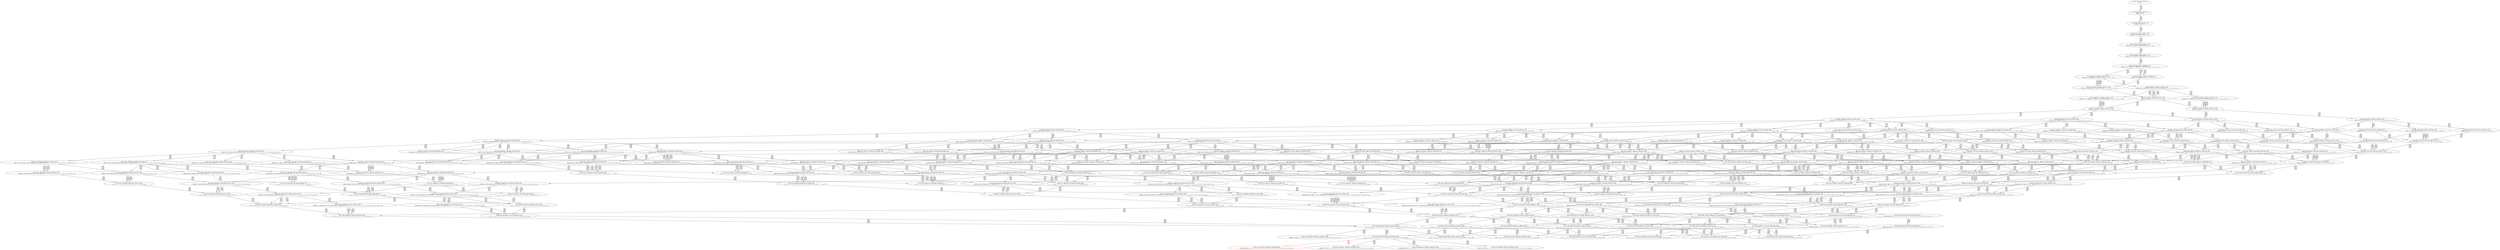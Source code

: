 digraph {
	S0[label="S0: [0, 0] [0, 0] [0, 0] [0, 0] \n{}{}"];
	S1[label="S1: [0, 0] [0, 0] [0, 0] [9, 12] \n{T0J0:9-12}{1}"];
	S2[label="S2: [9, 9] [9, 9] [9, 12] [87, 110] \n{T0J1:87-110}{1, 2}"];
	S3[label="S3: [9, 9] [9, 12] [43, 55] [87, 110] \n{T0J1:87-110, T0J2:43-55}{1, 2, 3}"];
	S4[label="S4: [9, 12] [43, 55] [65, 83] [87, 110] \n{T0J1:87-110, T0J2:43-55, T0J10:65-83}{1, 2, 3, 11}"];
	S5[label="S5: [43, 55] [62, 79] [65, 83] [87, 110] \n{T0J1:87-110, T0J3:62-79, T0J10:65-83}{1, 2, 3, 4, 11}"];
	S6[label="S6: [62, 79] [65, 83] [87, 110] [90, 114] \n{T0J1:87-110, T0J3:62-79, T0J6:90-114, T0J10:65-83}{1, 2, 3, 4, 7, 11}"];
	S7[label="S7: [65, 83] [87, 110] [90, 114] [122, 153] \n{T0J1:87-110, T0J6:90-114, T0J7:122-153}{1, 2, 3, 4, 7, 8, 11}"];
	S8[label="S8: [65, 83] [74, 110] [87, 114] [90, 118] \n{T0J1:87-110, T0J6:90-114}{1, 2, 3, 4, 5, 6, 7, 11}"];
	S9[label="S9: [66, 80] [87, 110] [90, 114] [122, 153] \n{T0J1:87-110, T0J6:90-114, T0J7:122-153, T0J11:66-80}{1, 2, 3, 4, 7, 8, 11, 12}"];
	S10[label="S10: [74, 110] [87, 114] [90, 122] [122, 158] \n{T0J1:87-110, T0J6:90-114, T0J7:122-158}{1, 2, 3, 4, 5, 6, 7, 8, 11}"];
	S11[label="S11: [87, 110] [90, 114] [100, 121] [122, 153] \n{T0J1:87-110, T0J6:90-114, T0J7:122-153, T0J12:100-121}{1, 2, 3, 4, 7, 8, 11, 12, 13}"];
	S12[label="S12: [82, 98] [87, 110] [90, 114] [122, 153] \n{T0J1:87-110, T0J6:90-114, T0J7:122-153, T0J15:82-98}{1, 2, 3, 4, 7, 8, 11, 12, 16}"];
	S13[label="S13: [75, 112] [87, 114] [90, 122] [122, 158] \n{T0J7:122-158}{1, 2, 3, 4, 5, 6, 7, 8, 11, 12}"];
	S14[label="S14: [87, 114] [90, 122] [100, 155] [122, 158] \n{T0J7:122-158}{1, 2, 3, 4, 5, 6, 7, 8, 11, 12, 13}"];
	S15[label="S15: [87, 114] [90, 122] [91, 137] [122, 158] \n{T0J7:122-158}{1, 2, 3, 4, 5, 6, 7, 8, 11, 12, 16}"];
	S16[label="S16: [90, 122] [93, 122] [100, 155] [122, 158] \n{T0J7:122-158, T0J13:93-122}{1, 2, 3, 4, 5, 6, 7, 8, 11, 12, 13, 14}"];
	S17[label="S17: [90, 122] [91, 137] [103, 157] [122, 158] \n{T0J7:122-158}{1, 2, 3, 4, 5, 6, 7, 8, 11, 12, 13, 16}"];
	S18[label="S18: [90, 122] [91, 137] [122, 158] [158, 200] \n{T0J7:122-158, T0J16:158-200}{1, 2, 3, 4, 5, 6, 7, 8, 11, 12, 16, 17}"];
	S19[label="S19: [90, 122] [91, 123] [96, 137] [122, 158] \n{T0J7:122-158, T0J18:96-123}{1, 2, 3, 4, 5, 6, 7, 8, 11, 12, 16, 19}"];
	S20[label="S20: [93, 122] [100, 155] [122, 158] [147, 194] \n{T0J7:122-158, T0J14:147-194}{1, 2, 3, 4, 5, 6, 7, 8, 11, 12, 13, 14, 15}"];
	S21[label="S21: [91, 130] [96, 137] [103, 157] [122, 158] \n{T0J7:122-158}{1, 2, 3, 4, 5, 6, 7, 8, 11, 12, 13, 14, 16}"];
	S22[label="S22: [91, 137] [103, 158] [122, 165] [158, 200] \n{T0J7:122-158, T0J16:158-200}{1, 2, 3, 4, 5, 6, 7, 8, 11, 12, 13, 16, 17}"];
	S23[label="S23: [91, 123] [96, 137] [103, 158] [122, 165] \n{T0J7:122-158}{1, 2, 3, 4, 5, 6, 7, 8, 11, 12, 13, 16, 19}"];
	S24[label="S24: [91, 137] [122, 158] [157, 195] [158, 200] \n{T0J7:122-158, T0J16:158-200, T0J17:157-195}{1, 2, 3, 4, 5, 6, 7, 8, 11, 12, 16, 17, 18}"];
	S25[label="S25: [91, 123] [96, 137] [122, 158] [158, 200] \n{T0J7:122-158, T0J16:158-200}{1, 2, 3, 4, 5, 6, 7, 8, 11, 12, 16, 17, 19}"];
	S26[label="S26: [96, 111] [96, 137] [122, 158] [168, 202] \n{T0J7:122-158, T0J19:168-202}{1, 2, 3, 4, 5, 6, 7, 8, 11, 12, 16, 19, 20}"];
	S27[label="S27: [93, 123] [96, 137] [122, 158] [157, 192] \n{T0J7:122-158, T0J22:157-192}{1, 2, 3, 4, 5, 6, 7, 8, 11, 12, 16, 19, 23}"];
	S28[label="S28: [122, 122] [122, 122] [122, 154] [147, 155] \n{T0J8:147-154}{1, 2, 3, 4, 5, 6, 7, 8, 9, 10, 11, 12, 13, 14}"];
	S29[label="S29: [122, 122] [122, 122] [122, 155] [185, 201] \n{T0J9:185-201}{1, 2, 3, 4, 5, 6, 7, 8, 9, 10, 11, 12, 13, 14}"];
	S30[label="S30: [122, 122] [122, 137] [122, 154] [147, 157] \n{T0J8:147-154}{1, 2, 3, 4, 5, 6, 7, 8, 9, 10, 11, 12, 13, 16}"];
	S31[label="S31: [122, 122] [122, 137] [122, 157] [185, 201] \n{T0J9:185-201}{1, 2, 3, 4, 5, 6, 7, 8, 9, 10, 11, 12, 13, 16}"];
	S32[label="S32: [122, 122] [122, 137] [147, 154] [158, 200] \n{T0J8:147-154, T0J16:158-200}{1, 2, 3, 4, 5, 6, 7, 8, 9, 10, 11, 12, 16, 17}"];
	S33[label="S33: [122, 122] [122, 137] [158, 200] [185, 201] \n{T0J9:185-201, T0J16:158-200}{1, 2, 3, 4, 5, 6, 7, 8, 9, 10, 11, 12, 16, 17}"];
	S34[label="S34: [122, 122] [122, 123] [122, 137] [147, 154] \n{T0J8:147-154}{1, 2, 3, 4, 5, 6, 7, 8, 9, 10, 11, 12, 16, 19}"];
	S35[label="S35: [122, 122] [122, 123] [122, 137] [185, 201] \n{T0J9:185-201}{1, 2, 3, 4, 5, 6, 7, 8, 9, 10, 11, 12, 16, 19}"];
	S36[label="S36: [96, 142] [103, 157] [122, 158] [147, 202] \n{T0J14:147-202}{1, 2, 3, 4, 5, 6, 7, 8, 11, 12, 13, 14, 15, 16}"];
	S37[label="S37: [96, 145] [103, 158] [122, 165] [158, 200] \n{T0J16:158-200}{1, 2, 3, 4, 5, 6, 7, 8, 11, 12, 13, 14, 16, 17}"];
	S38[label="S38: [96, 131] [97, 137] [103, 158] [122, 165] \n{}{1, 2, 3, 4, 5, 6, 7, 8, 11, 12, 13, 14, 16, 19}"];
	S39[label="S39: [103, 158] [122, 180] [157, 195] [158, 200] \n{T0J16:158-200, T0J17:157-195}{1, 2, 3, 4, 5, 6, 7, 8, 11, 12, 13, 16, 17, 18}"];
	S40[label="S40: [96, 137] [103, 158] [122, 166] [158, 200] \n{T0J16:158-200}{1, 2, 3, 4, 5, 6, 7, 8, 11, 12, 13, 16, 17, 19}"];
	S41[label="S41: [96, 137] [103, 158] [122, 165] [168, 202] \n{T0J7:122-158, T0J19:168-202}{1, 2, 3, 4, 5, 6, 7, 8, 11, 12, 13, 16, 19, 20}"];
	S42[label="S42: [96, 137] [103, 158] [122, 166] [157, 192] \n{T0J22:157-192}{1, 2, 3, 4, 5, 6, 7, 8, 11, 12, 13, 16, 19, 23}"];
	S43[label="S43: [96, 137] [122, 158] [157, 195] [158, 200] \n{T0J7:122-158, T0J16:158-200, T0J17:157-195}{1, 2, 3, 4, 5, 6, 7, 8, 11, 12, 16, 17, 18, 19}"];
	S44[label="S44: [96, 137] [122, 158] [158, 200] [168, 202] \n{T0J7:122-158, T0J16:158-200, T0J19:168-202}{1, 2, 3, 4, 5, 6, 7, 8, 11, 12, 16, 17, 19, 20}"];
	S45[label="S45: [96, 137] [122, 158] [157, 192] [158, 200] \n{T0J7:122-158, T0J16:158-200, T0J22:157-192}{1, 2, 3, 4, 5, 6, 7, 8, 11, 12, 16, 17, 19, 23}"];
	S46[label="S46: [96, 137] [122, 158] [168, 201] [168, 202] \n{T0J7:122-158, T0J19:168-202, T0J20:168-201}{1, 2, 3, 4, 5, 6, 7, 8, 11, 12, 16, 19, 20, 21}"];
	S47[label="S47: [96, 137] [122, 158] [157, 192] [168, 202] \n{T0J7:122-158, T0J19:168-202, T0J22:157-192}{1, 2, 3, 4, 5, 6, 7, 8, 11, 12, 16, 19, 20, 23}"];
	S48[label="S48: [122, 122] [122, 155] [147, 194] [147, 201] \n{T0J14:147-194}{1, 2, 3, 4, 5, 6, 7, 8, 9, 10, 11, 12, 13, 14, 15}"];
	S49[label="S49: [122, 130] [122, 137] [122, 157] [147, 162] \n{T0J8:147-162}{1, 2, 3, 4, 5, 6, 7, 8, 9, 10, 11, 12, 13, 14, 16}"];
	S50[label="S50: [122, 130] [122, 137] [122, 157] [185, 209] \n{T0J9:185-209}{1, 2, 3, 4, 5, 6, 7, 8, 9, 10, 11, 12, 13, 14, 16}"];
	S51[label="S51: [122, 137] [122, 165] [147, 200] [158, 216] \n{T0J16:158-200}{1, 2, 3, 4, 5, 6, 7, 8, 9, 10, 11, 12, 13, 16, 17}"];
	S52[label="S52: [122, 123] [122, 137] [122, 155] [147, 165] \n{T0J8:147-155}{1, 2, 3, 4, 5, 6, 7, 8, 9, 10, 11, 12, 13, 16, 19}"];
	S53[label="S53: [122, 123] [122, 137] [122, 165] [185, 202] \n{T0J9:185-202}{1, 2, 3, 4, 5, 6, 7, 8, 9, 10, 11, 12, 13, 16, 19}"];
	S54[label="S54: [122, 137] [147, 195] [157, 200] [158, 216] \n{T0J16:158-200, T0J17:157-195}{1, 2, 3, 4, 5, 6, 7, 8, 9, 10, 11, 12, 16, 17, 18}"];
	S55[label="S55: [122, 123] [122, 137] [147, 155] [158, 200] \n{T0J8:147-155, T0J16:158-200}{1, 2, 3, 4, 5, 6, 7, 8, 9, 10, 11, 12, 16, 17, 19}"];
	S56[label="S56: [122, 123] [122, 137] [158, 200] [185, 202] \n{T0J9:185-202, T0J16:158-200}{1, 2, 3, 4, 5, 6, 7, 8, 9, 10, 11, 12, 16, 17, 19}"];
	S57[label="S57: [122, 123] [122, 137] [147, 155] [157, 192] \n{T0J8:147-155, T0J22:157-192}{1, 2, 3, 4, 5, 6, 7, 8, 9, 10, 11, 12, 16, 19, 23}"];
	S58[label="S58: [122, 123] [122, 137] [157, 192] [185, 202] \n{T0J9:185-202, T0J22:157-192}{1, 2, 3, 4, 5, 6, 7, 8, 9, 10, 11, 12, 16, 19, 23}"];
	S59[label="S59: [103, 158] [122, 165] [147, 202] [158, 231] \n{T0J14:147-217, T0J16:158-231}{1, 2, 3, 4, 5, 6, 7, 8, 11, 12, 13, 14, 15, 16, 17}"];
	S60[label="S60: [97, 153] [103, 158] [122, 165] [147, 203] \n{T0J14:147-203}{1, 2, 3, 4, 5, 6, 7, 8, 11, 12, 13, 14, 15, 16, 19}"];
	S61[label="S61: [103, 165] [122, 180] [157, 195] [158, 200] \n{T0J16:158-200, T0J17:157-195}{1, 2, 3, 4, 5, 6, 7, 8, 11, 12, 13, 14, 16, 17, 18}"];
	S62[label="S62: [97, 145] [103, 158] [122, 166] [158, 200] \n{T0J16:158-200}{1, 2, 3, 4, 5, 6, 7, 8, 11, 12, 13, 14, 16, 17, 19}"];
	S63[label="S63: [97, 145] [103, 158] [122, 165] [168, 202] \n{T0J19:168-202}{1, 2, 3, 4, 5, 6, 7, 8, 11, 12, 13, 14, 16, 19, 20}"];
	S64[label="S64: [97, 145] [103, 158] [122, 166] [157, 192] \n{T0J22:157-192}{1, 2, 3, 4, 5, 6, 7, 8, 11, 12, 13, 14, 16, 19, 23}"];
	S65[label="S65: [103, 158] [122, 180] [157, 195] [158, 200] \n{T0J16:158-200, T0J17:157-195}{1, 2, 3, 4, 5, 6, 7, 8, 11, 12, 13, 16, 17, 18, 19}"];
	S66[label="S66: [103, 158] [122, 180] [158, 200] [168, 202] \n{T0J16:158-200, T0J19:168-202}{1, 2, 3, 4, 5, 6, 7, 8, 11, 12, 13, 16, 17, 19, 20}"];
	S67[label="S67: [103, 158] [122, 180] [157, 192] [158, 200] \n{T0J16:158-200, T0J22:157-192}{1, 2, 3, 4, 5, 6, 7, 8, 11, 12, 13, 16, 17, 19, 23}"];
	S68[label="S68: [103, 158] [122, 180] [168, 201] [168, 202] \n{T0J19:168-202, T0J20:168-201}{1, 2, 3, 4, 5, 6, 7, 8, 11, 12, 13, 16, 19, 20, 21}"];
	S69[label="S69: [103, 158] [122, 180] [157, 192] [168, 202] \n{T0J19:168-202, T0J22:157-192}{1, 2, 3, 4, 5, 6, 7, 8, 11, 12, 13, 16, 19, 20, 23}"];
	S70[label="S70: [122, 158] [157, 195] [158, 200] [168, 202] \n{T0J7:122-158, T0J16:158-200, T0J17:157-195, T0J19:168-202}{1, 2, 3, 4, 5, 6, 7, 8, 11, 12, 16, 17, 18, 19, 20}"];
	S71[label="S71: [122, 158] [157, 192] [158, 195] [160, 200] \n{T0J7:122-158, T0J16:158-200, T0J17:157-195, T0J22:157-192}{1, 2, 3, 4, 5, 6, 7, 8, 11, 12, 16, 17, 18, 19, 23}"];
	S72[label="S72: [122, 158] [158, 200] [168, 201] [168, 202] \n{T0J7:122-158, T0J16:158-200, T0J19:168-202, T0J20:168-201}{1, 2, 3, 4, 5, 6, 7, 8, 11, 12, 16, 17, 19, 20, 21}"];
	S73[label="S73: [122, 158] [157, 192] [158, 200] [168, 202] \n{T0J7:122-158, T0J16:158-200, T0J19:168-202, T0J22:157-192}{1, 2, 3, 4, 5, 6, 7, 8, 11, 12, 16, 17, 19, 20, 23}"];
	S74[label="S74: [104, 122] [122, 158] [168, 201] [168, 202] \n{T0J7:122-158, T0J19:168-202, T0J20:168-201, T0J21:104-122}{1, 2, 3, 4, 5, 6, 7, 8, 11, 12, 16, 19, 20, 21, 22}"];
	S75[label="S75: [122, 158] [157, 192] [168, 201] [168, 202] \n{T0J7:122-158, T0J19:168-202, T0J20:168-201, T0J22:157-192}{1, 2, 3, 4, 5, 6, 7, 8, 11, 12, 16, 19, 20, 21, 23}"];
	S76[label="S76: [122, 157] [122, 158] [147, 202] [147, 221] \n{T0J14:147-202}{1, 2, 3, 4, 5, 6, 7, 8, 9, 10, 11, 12, 13, 14, 15, 16}"];
	S77[label="S77: [122, 158] [122, 165] [147, 200] [158, 224] \n{T0J16:158-200}{1, 2, 3, 4, 5, 6, 7, 8, 9, 10, 11, 12, 13, 14, 16, 17}"];
	S78[label="S78: [122, 137] [122, 158] [122, 163] [147, 165] \n{T0J8:147-163}{1, 2, 3, 4, 5, 6, 7, 8, 9, 10, 11, 12, 13, 14, 16, 19}"];
	S79[label="S79: [122, 137] [122, 158] [122, 165] [185, 210] \n{T0J9:185-210}{1, 2, 3, 4, 5, 6, 7, 8, 9, 10, 11, 12, 13, 14, 16, 19}"];
	S80[label="S80: [122, 180] [147, 195] [157, 200] [158, 237] \n{T0J16:158-200}{1, 2, 3, 4, 5, 6, 7, 8, 9, 10, 11, 12, 13, 16, 17, 18}"];
	S81[label="S81: [122, 158] [122, 166] [147, 200] [158, 216] \n{T0J16:158-200}{1, 2, 3, 4, 5, 6, 7, 8, 9, 10, 11, 12, 13, 16, 17, 19}"];
	S82[label="S82: [122, 137] [122, 165] [147, 202] [168, 216] \n{T0J19:168-202}{1, 2, 3, 4, 5, 6, 7, 8, 9, 10, 11, 12, 13, 16, 19, 20}"];
	S83[label="S83: [122, 158] [122, 166] [147, 192] [157, 216] \n{T0J22:157-192}{1, 2, 3, 4, 5, 6, 7, 8, 9, 10, 11, 12, 13, 16, 19, 23}"];
	S84[label="S84: [122, 137] [147, 195] [157, 200] [158, 216] \n{T0J16:158-200, T0J17:157-195}{1, 2, 3, 4, 5, 6, 7, 8, 9, 10, 11, 12, 16, 17, 18, 19}"];
	S85[label="S85: [122, 137] [147, 200] [158, 202] [168, 216] \n{T0J16:158-200, T0J19:168-202}{1, 2, 3, 4, 5, 6, 7, 8, 9, 10, 11, 12, 16, 17, 19, 20}"];
	S86[label="S86: [122, 137] [147, 192] [157, 200] [158, 216] \n{T0J16:158-200, T0J22:157-192}{1, 2, 3, 4, 5, 6, 7, 8, 9, 10, 11, 12, 16, 17, 19, 23}"];
	S87[label="S87: [122, 137] [147, 201] [168, 202] [168, 216] \n{T0J19:168-202, T0J20:168-201}{1, 2, 3, 4, 5, 6, 7, 8, 9, 10, 11, 12, 16, 19, 20, 21}"];
	S88[label="S88: [122, 137] [147, 192] [157, 202] [168, 216] \n{T0J19:168-202, T0J22:157-192}{1, 2, 3, 4, 5, 6, 7, 8, 9, 10, 11, 12, 16, 19, 20, 23}"];
	S89[label="S89: [122, 180] [147, 202] [158, 231] [160, 241] \n{T0J16:158-231, T0J17:157-241}{1, 2, 3, 4, 5, 6, 7, 8, 11, 12, 13, 14, 15, 16, 17, 18}"];
	S90[label="S90: [103, 158] [122, 166] [147, 203] [158, 242] \n{T0J16:158-242}{1, 2, 3, 4, 5, 6, 7, 8, 11, 12, 13, 14, 15, 16, 17, 19}"];
	S91[label="S91: [103, 158] [122, 165] [147, 203] [168, 232] \n{T0J14:147-217, T0J19:168-232}{1, 2, 3, 4, 5, 6, 7, 8, 11, 12, 13, 14, 15, 16, 19, 20}"];
	S92[label="S92: [103, 158] [122, 166] [147, 203] [157, 222] \n{T0J14:147-217, T0J22:157-222}{1, 2, 3, 4, 5, 6, 7, 8, 11, 12, 13, 14, 15, 16, 19, 23}"];
	S93[label="S93: [103, 165] [122, 180] [157, 195] [158, 200] \n{T0J16:158-200, T0J17:157-195}{1, 2, 3, 4, 5, 6, 7, 8, 11, 12, 13, 14, 16, 17, 18, 19}"];
	S94[label="S94: [103, 165] [122, 180] [158, 200] [168, 202] \n{T0J16:158-200, T0J19:168-202}{1, 2, 3, 4, 5, 6, 7, 8, 11, 12, 13, 14, 16, 17, 19, 20}"];
	S95[label="S95: [103, 165] [122, 180] [157, 192] [158, 200] \n{T0J16:158-200, T0J22:157-192}{1, 2, 3, 4, 5, 6, 7, 8, 11, 12, 13, 14, 16, 17, 19, 23}"];
	S96[label="S96: [103, 165] [122, 180] [168, 201] [168, 202] \n{T0J19:168-202, T0J20:168-201}{1, 2, 3, 4, 5, 6, 7, 8, 11, 12, 13, 14, 16, 19, 20, 21}"];
	S97[label="S97: [103, 165] [122, 180] [157, 192] [168, 202] \n{T0J19:168-202, T0J22:157-192}{1, 2, 3, 4, 5, 6, 7, 8, 11, 12, 13, 14, 16, 19, 20, 23}"];
	S98[label="S98: [122, 195] [157, 200] [158, 200] [168, 202] \n{T0J16:158-200, T0J17:157-195, T0J19:168-202}{1, 2, 3, 4, 5, 6, 7, 8, 11, 12, 13, 16, 17, 18, 19, 20}"];
	S99[label="S99: [122, 192] [157, 195] [158, 200] [160, 200] \n{T0J16:158-200, T0J17:157-195, T0J22:157-192}{1, 2, 3, 4, 5, 6, 7, 8, 11, 12, 13, 16, 17, 18, 19, 23}"];
	S100[label="S100: [122, 200] [158, 200] [168, 201] [168, 202] \n{T0J16:158-200, T0J19:168-202, T0J20:168-201}{1, 2, 3, 4, 5, 6, 7, 8, 11, 12, 13, 16, 17, 19, 20, 21}"];
	S101[label="S101: [122, 192] [157, 200] [158, 200] [168, 202] \n{T0J16:158-200, T0J19:168-202, T0J22:157-192}{1, 2, 3, 4, 5, 6, 7, 8, 11, 12, 13, 16, 17, 19, 20, 23}"];
	S102[label="S102: [111, 158] [122, 180] [168, 201] [168, 202] \n{T0J19:168-202, T0J20:168-201}{1, 2, 3, 4, 5, 6, 7, 8, 11, 12, 13, 16, 19, 20, 21, 22}"];
	S103[label="S103: [122, 192] [157, 200] [168, 201] [168, 202] \n{T0J19:168-202, T0J20:168-201, T0J22:157-192}{1, 2, 3, 4, 5, 6, 7, 8, 11, 12, 13, 16, 19, 20, 21, 23}"];
	S104[label="S104: [122, 158] [168, 200] [168, 201] [175, 202] \n{T0J7:122-158, T0J16:175-200, T0J19:168-202, T0J20:168-201}{1, 2, 3, 4, 5, 6, 7, 8, 11, 12, 16, 17, 19, 20, 21, 22}"];
	S105[label="S105: [122, 158] [168, 192] [168, 201] [168, 202] \n{T0J7:122-158, T0J19:168-202, T0J20:168-201, T0J22:168-192}{1, 2, 3, 4, 5, 6, 7, 8, 11, 12, 16, 19, 20, 21, 22, 23}"];
	S106[label="S106: [122, 165] [147, 202] [147, 231] [158, 246] \n{T0J16:158-246}{1, 2, 3, 4, 5, 6, 7, 8, 9, 10, 11, 12, 13, 14, 15, 16, 17}"];
	S107[label="S107: [122, 158] [122, 165] [147, 209] [147, 232] \n{}{1, 2, 3, 4, 5, 6, 7, 8, 9, 10, 11, 12, 13, 14, 15, 16, 19}"];
	S108[label="S108: [122, 188] [147, 195] [157, 200] [158, 244] \n{}{1, 2, 3, 4, 5, 6, 7, 8, 9, 10, 11, 12, 13, 14, 16, 17, 18}"];
	S109[label="S109: [122, 166] [122, 166] [147, 200] [158, 224] \n{T0J16:158-200}{1, 2, 3, 4, 5, 6, 7, 8, 9, 10, 11, 12, 13, 14, 16, 17, 19}"];
	S110[label="S110: [122, 158] [122, 165] [147, 202] [168, 224] \n{T0J19:168-202}{1, 2, 3, 4, 5, 6, 7, 8, 9, 10, 11, 12, 13, 14, 16, 19, 20}"];
	S111[label="S111: [122, 166] [122, 166] [147, 192] [157, 224] \n{}{1, 2, 3, 4, 5, 6, 7, 8, 9, 10, 11, 12, 13, 14, 16, 19, 23}"];
	S112[label="S112: [122, 180] [147, 195] [157, 200] [158, 237] \n{T0J16:158-200}{1, 2, 3, 4, 5, 6, 7, 8, 9, 10, 11, 12, 13, 16, 17, 18, 19}"];
	S113[label="S113: [122, 180] [147, 200] [158, 202] [168, 237] \n{T0J16:158-200, T0J19:168-202}{1, 2, 3, 4, 5, 6, 7, 8, 9, 10, 11, 12, 13, 16, 17, 19, 20}"];
	S114[label="S114: [122, 180] [147, 192] [157, 200] [158, 237] \n{T0J16:158-200}{1, 2, 3, 4, 5, 6, 7, 8, 9, 10, 11, 12, 13, 16, 17, 19, 23}"];
	S115[label="S115: [122, 180] [147, 201] [168, 202] [168, 237] \n{T0J19:168-202, T0J20:168-201}{1, 2, 3, 4, 5, 6, 7, 8, 9, 10, 11, 12, 13, 16, 19, 20, 21}"];
	S116[label="S116: [122, 180] [147, 192] [157, 202] [168, 237] \n{T0J19:168-202}{1, 2, 3, 4, 5, 6, 7, 8, 9, 10, 11, 12, 13, 16, 19, 20, 23}"];
	S117[label="S117: [147, 195] [157, 200] [158, 202] [168, 237] \n{T0J16:158-200, T0J19:168-202}{1, 2, 3, 4, 5, 6, 7, 8, 9, 10, 11, 12, 16, 17, 18, 19, 20}"];
	S118[label="S118: [147, 192] [157, 195] [158, 200] [160, 237] \n{T0J16:158-200}{1, 2, 3, 4, 5, 6, 7, 8, 9, 10, 11, 12, 16, 17, 18, 19, 23}"];
	S119[label="S119: [147, 200] [158, 201] [168, 202] [168, 237] \n{T0J16:158-200, T0J19:168-202, T0J20:168-201}{1, 2, 3, 4, 5, 6, 7, 8, 9, 10, 11, 12, 16, 17, 19, 20, 21}"];
	S120[label="S120: [147, 192] [157, 200] [158, 202] [168, 237] \n{T0J16:158-200, T0J19:168-202}{1, 2, 3, 4, 5, 6, 7, 8, 9, 10, 11, 12, 16, 17, 19, 20, 23}"];
	S121[label="S121: [122, 122] [147, 154] [168, 201] [168, 202] \n{T0J8:147-154, T0J19:168-202, T0J20:168-201}{1, 2, 3, 4, 5, 6, 7, 8, 9, 10, 11, 12, 16, 19, 20, 21, 22}"];
	S122[label="S122: [122, 122] [168, 201] [168, 201] [185, 202] \n{T0J9:185-201, T0J19:168-202, T0J20:168-201}{1, 2, 3, 4, 5, 6, 7, 8, 9, 10, 11, 12, 16, 19, 20, 21, 22}"];
	S123[label="S123: [147, 192] [157, 201] [168, 202] [168, 237] \n{T0J19:168-202, T0J20:168-201}{1, 2, 3, 4, 5, 6, 7, 8, 9, 10, 11, 12, 16, 19, 20, 21, 23}"];
	S124[label="S124: [122, 180] [147, 203] [158, 241] [160, 242] \n{T0J16:158-242, T0J17:157-241}{1, 2, 3, 4, 5, 6, 7, 8, 11, 12, 13, 14, 15, 16, 17, 18, 19}"];
	S125[label="S125: [122, 180] [147, 203] [158, 232] [168, 246] \n{T0J16:158-246, T0J19:168-232}{1, 2, 3, 4, 5, 6, 7, 8, 11, 12, 13, 14, 15, 16, 17, 19, 20}"];
	S126[label="S126: [122, 180] [147, 203] [157, 222] [160, 246] \n{T0J16:158-246, T0J22:157-222}{1, 2, 3, 4, 5, 6, 7, 8, 11, 12, 13, 14, 15, 16, 17, 19, 23}"];
	S127[label="S127: [122, 180] [147, 203] [168, 231] [168, 232] \n{T0J14:147-229, T0J19:168-232, T0J20:168-231}{1, 2, 3, 4, 5, 6, 7, 8, 11, 12, 13, 14, 15, 16, 19, 20, 21}"];
	S128[label="S128: [122, 180] [147, 203] [157, 222] [168, 232] \n{T0J14:147-229, T0J19:168-232, T0J22:157-222}{1, 2, 3, 4, 5, 6, 7, 8, 11, 12, 13, 14, 15, 16, 19, 20, 23}"];
	S129[label="S129: [122, 180] [157, 200] [158, 200] [168, 202] \n{T0J16:158-200, T0J17:157-195, T0J19:168-202}{1, 2, 3, 4, 5, 6, 7, 8, 11, 12, 13, 14, 16, 17, 18, 19, 20}"];
	S130[label="S130: [122, 180] [157, 195] [158, 200] [160, 200] \n{T0J16:158-200, T0J17:157-195, T0J22:157-192}{1, 2, 3, 4, 5, 6, 7, 8, 11, 12, 13, 14, 16, 17, 18, 19, 23}"];
	S131[label="S131: [122, 180] [158, 200] [168, 201] [168, 202] \n{T0J16:158-200, T0J19:168-202, T0J20:168-201}{1, 2, 3, 4, 5, 6, 7, 8, 11, 12, 13, 14, 16, 17, 19, 20, 21}"];
	S132[label="S132: [122, 180] [157, 200] [158, 200] [168, 202] \n{T0J16:158-200, T0J19:168-202, T0J22:157-192}{1, 2, 3, 4, 5, 6, 7, 8, 11, 12, 13, 14, 16, 17, 19, 20, 23}"];
	S133[label="S133: [111, 165] [122, 180] [168, 201] [168, 202] \n{T0J19:168-202, T0J20:168-201}{1, 2, 3, 4, 5, 6, 7, 8, 11, 12, 13, 14, 16, 19, 20, 21, 22}"];
	S134[label="S134: [122, 180] [157, 200] [168, 201] [168, 202] \n{T0J19:168-202, T0J20:168-201, T0J22:157-192}{1, 2, 3, 4, 5, 6, 7, 8, 11, 12, 13, 14, 16, 19, 20, 21, 23}"];
	S135[label="S135: [122, 200] [168, 200] [168, 201] [175, 202] \n{T0J16:175-200, T0J19:168-202, T0J20:168-201}{1, 2, 3, 4, 5, 6, 7, 8, 11, 12, 13, 16, 17, 19, 20, 21, 22}"];
	S136[label="S136: [122, 192] [168, 200] [168, 201] [168, 202] \n{T0J19:168-202, T0J20:168-201, T0J22:168-192}{1, 2, 3, 4, 5, 6, 7, 8, 11, 12, 13, 16, 19, 20, 21, 22, 23}"];
	S137[label="S137: [147, 202] [147, 231] [158, 246] [160, 260] \n{}{1, 2, 3, 4, 5, 6, 7, 8, 9, 10, 11, 12, 13, 14, 15, 16, 17, 18}"];
	S138[label="S138: [122, 166] [147, 209] [147, 237] [158, 247] \n{}{1, 2, 3, 4, 5, 6, 7, 8, 9, 10, 11, 12, 13, 14, 15, 16, 17, 19}"];
	S139[label="S139: [122, 165] [147, 209] [147, 232] [168, 237] \n{T0J19:168-232}{1, 2, 3, 4, 5, 6, 7, 8, 9, 10, 11, 12, 13, 14, 15, 16, 19, 20}"];
	S140[label="S140: [122, 166] [147, 209] [147, 224] [157, 238] \n{}{1, 2, 3, 4, 5, 6, 7, 8, 9, 10, 11, 12, 13, 14, 15, 16, 19, 23}"];
	S141[label="S141: [122, 188] [147, 195] [157, 200] [158, 244] \n{}{1, 2, 3, 4, 5, 6, 7, 8, 9, 10, 11, 12, 13, 14, 16, 17, 18, 19}"];
	S142[label="S142: [122, 188] [147, 200] [158, 202] [168, 244] \n{}{1, 2, 3, 4, 5, 6, 7, 8, 9, 10, 11, 12, 13, 14, 16, 17, 19, 20}"];
	S143[label="S143: [122, 188] [147, 192] [157, 200] [158, 244] \n{}{1, 2, 3, 4, 5, 6, 7, 8, 9, 10, 11, 12, 13, 14, 16, 17, 19, 23}"];
	S144[label="S144: [122, 188] [147, 201] [168, 202] [168, 244] \n{}{1, 2, 3, 4, 5, 6, 7, 8, 9, 10, 11, 12, 13, 14, 16, 19, 20, 21}"];
	S145[label="S145: [122, 188] [147, 192] [157, 202] [168, 244] \n{}{1, 2, 3, 4, 5, 6, 7, 8, 9, 10, 11, 12, 13, 14, 16, 19, 20, 23}"];
	S146[label="S146: [147, 200] [157, 202] [158, 237] [168, 274] \n{}{1, 2, 3, 4, 5, 6, 7, 8, 9, 10, 11, 12, 13, 16, 17, 18, 19, 20}"];
	S147[label="S147: [147, 195] [157, 200] [158, 235] [160, 271] \n{}{1, 2, 3, 4, 5, 6, 7, 8, 9, 10, 11, 12, 13, 16, 17, 18, 19, 23}"];
	S148[label="S148: [147, 201] [158, 202] [168, 237] [168, 279] \n{}{1, 2, 3, 4, 5, 6, 7, 8, 9, 10, 11, 12, 13, 16, 17, 19, 20, 21}"];
	S149[label="S149: [147, 200] [157, 202] [158, 235] [168, 271] \n{}{1, 2, 3, 4, 5, 6, 7, 8, 9, 10, 11, 12, 13, 16, 17, 19, 20, 23}"];
	S150[label="S150: [122, 180] [147, 201] [168, 202] [168, 237] \n{T0J19:168-202, T0J20:168-201}{1, 2, 3, 4, 5, 6, 7, 8, 9, 10, 11, 12, 13, 16, 19, 20, 21, 22}"];
	S151[label="S151: [147, 201] [157, 202] [168, 235] [168, 271] \n{}{1, 2, 3, 4, 5, 6, 7, 8, 9, 10, 11, 12, 13, 16, 19, 20, 21, 23}"];
	S152[label="S152: [147, 200] [168, 201] [168, 202] [175, 237] \n{T0J16:175-200, T0J19:168-202, T0J20:168-201}{1, 2, 3, 4, 5, 6, 7, 8, 9, 10, 11, 12, 16, 17, 19, 20, 21, 22}"];
	S153[label="S153: [147, 192] [168, 201] [168, 202] [168, 237] \n{T0J19:168-202, T0J20:168-201, T0J22:168-192}{1, 2, 3, 4, 5, 6, 7, 8, 9, 10, 11, 12, 16, 19, 20, 21, 22, 23}"];
	S154[label="S154: [147, 203] [158, 241] [160, 242] [179, 248] \n{T0J16:158-246, T0J17:157-241, T0J19:168-248}{1, 2, 3, 4, 5, 6, 7, 8, 11, 12, 13, 14, 15, 16, 17, 18, 19, 20}"];
	S155[label="S155: [147, 203] [157, 238] [160, 241] [179, 246] \n{T0J16:158-246, T0J17:157-241, T0J22:157-238}{1, 2, 3, 4, 5, 6, 7, 8, 11, 12, 13, 14, 15, 16, 17, 18, 19, 23}"];
	S156[label="S156: [147, 203] [158, 241] [160, 242] [226, 247] \n{T0J16:158-242, T0J17:157-241, T0J24:226-247}{1, 2, 3, 4, 5, 6, 7, 8, 11, 12, 13, 14, 15, 16, 17, 18, 19, 25}"];
	S157[label="S157: [147, 203] [158, 231] [168, 232] [179, 246] \n{T0J16:158-246, T0J19:168-232, T0J20:168-231}{1, 2, 3, 4, 5, 6, 7, 8, 11, 12, 13, 14, 15, 16, 17, 19, 20, 21}"];
	S158[label="S158: [147, 203] [157, 222] [160, 232] [179, 246] \n{T0J16:158-246, T0J19:168-232, T0J22:157-222}{1, 2, 3, 4, 5, 6, 7, 8, 11, 12, 13, 14, 15, 16, 17, 19, 20, 23}"];
	S159[label="S159: [122, 180] [147, 203] [168, 231] [168, 232] \n{T0J14:147-229, T0J19:168-232, T0J20:168-231}{1, 2, 3, 4, 5, 6, 7, 8, 11, 12, 13, 14, 15, 16, 19, 20, 21, 22}"];
	S160[label="S160: [147, 203] [157, 222] [168, 231] [179, 232] \n{T0J14:147-229, T0J19:168-232, T0J20:168-231, T0J22:157-222}{1, 2, 3, 4, 5, 6, 7, 8, 11, 12, 13, 14, 15, 16, 19, 20, 21, 23}"];
	S161[label="S161: [122, 180] [168, 200] [168, 201] [175, 202] \n{T0J16:175-200, T0J19:168-202, T0J20:168-201}{1, 2, 3, 4, 5, 6, 7, 8, 11, 12, 13, 14, 16, 17, 19, 20, 21, 22}"];
	S162[label="S162: [122, 180] [168, 200] [168, 201] [168, 202] \n{T0J19:168-202, T0J20:168-201, T0J22:168-192}{1, 2, 3, 4, 5, 6, 7, 8, 11, 12, 13, 14, 16, 19, 20, 21, 22, 23}"];
	S163[label="S163: [147, 214] [147, 241] [158, 247] [160, 260] \n{}{1, 2, 3, 4, 5, 6, 7, 8, 9, 10, 11, 12, 13, 14, 15, 16, 17, 18, 19}"];
	S164[label="S164: [147, 209] [147, 232] [158, 246] [168, 260] \n{}{1, 2, 3, 4, 5, 6, 7, 8, 9, 10, 11, 12, 13, 14, 15, 16, 17, 19, 20}"];
	S165[label="S165: [147, 209] [147, 224] [157, 246] [160, 260] \n{}{1, 2, 3, 4, 5, 6, 7, 8, 9, 10, 11, 12, 13, 14, 15, 16, 17, 19, 23}"];
	S166[label="S166: [147, 209] [147, 231] [168, 244] [168, 260] \n{}{1, 2, 3, 4, 5, 6, 7, 8, 9, 10, 11, 12, 13, 14, 15, 16, 19, 20, 21}"];
	S167[label="S167: [147, 209] [147, 224] [157, 244] [168, 260] \n{}{1, 2, 3, 4, 5, 6, 7, 8, 9, 10, 11, 12, 13, 14, 15, 16, 19, 20, 23}"];
	S168[label="S168: [147, 202] [157, 208] [158, 237] [168, 274] \n{}{1, 2, 3, 4, 5, 6, 7, 8, 9, 10, 11, 12, 13, 14, 16, 17, 18, 19, 20}"];
	S169[label="S169: [147, 200] [157, 203] [158, 235] [160, 271] \n{}{1, 2, 3, 4, 5, 6, 7, 8, 9, 10, 11, 12, 13, 14, 16, 17, 18, 19, 23}"];
	S170[label="S170: [147, 202] [158, 209] [168, 237] [168, 279] \n{}{1, 2, 3, 4, 5, 6, 7, 8, 9, 10, 11, 12, 13, 14, 16, 17, 19, 20, 21}"];
	S171[label="S171: [147, 202] [157, 208] [158, 235] [168, 271] \n{}{1, 2, 3, 4, 5, 6, 7, 8, 9, 10, 11, 12, 13, 14, 16, 17, 19, 20, 23}"];
	S172[label="S172: [122, 188] [147, 201] [168, 202] [168, 244] \n{}{1, 2, 3, 4, 5, 6, 7, 8, 9, 10, 11, 12, 13, 14, 16, 19, 20, 21, 22}"];
	S173[label="S173: [147, 202] [157, 209] [168, 235] [168, 271] \n{}{1, 2, 3, 4, 5, 6, 7, 8, 9, 10, 11, 12, 13, 14, 16, 19, 20, 21, 23}"];
	S174[label="S174: [147, 201] [168, 202] [168, 237] [175, 279] \n{}{1, 2, 3, 4, 5, 6, 7, 8, 9, 10, 11, 12, 13, 16, 17, 19, 20, 21, 22}"];
	S175[label="S175: [147, 201] [168, 202] [168, 235] [168, 271] \n{}{1, 2, 3, 4, 5, 6, 7, 8, 9, 10, 11, 12, 13, 16, 19, 20, 21, 22, 23}"];
	S176[label="S176: [158, 241] [160, 242] [179, 247] [214, 248] \n{T0J16:158-246, T0J17:157-241, T0J19:168-248, T0J20:168-247}{1, 2, 3, 4, 5, 6, 7, 8, 11, 12, 13, 14, 15, 16, 17, 18, 19, 20, 21}"];
	S177[label="S177: [157, 238] [160, 241] [179, 246] [211, 248] \n{T0J16:158-246, T0J17:157-241, T0J19:168-248, T0J22:157-238}{1, 2, 3, 4, 5, 6, 7, 8, 11, 12, 13, 14, 15, 16, 17, 18, 19, 20, 23}"];
	S178[label="S178: [158, 241] [160, 242] [179, 247] [226, 248] \n{T0J16:158-246, T0J17:157-241, T0J19:168-248, T0J24:226-247}{1, 2, 3, 4, 5, 6, 7, 8, 11, 12, 13, 14, 15, 16, 17, 18, 19, 20, 25}"];
	S179[label="S179: [157, 238] [160, 241] [179, 246] [226, 256] \n{T0J16:158-246, T0J17:157-241, T0J22:157-238, T0J24:226-256}{1, 2, 3, 4, 5, 6, 7, 8, 11, 12, 13, 14, 15, 16, 17, 18, 19, 23, 25}"];
	S180[label="S180: [147, 203] [168, 231] [168, 232] [179, 246] \n{T0J16:175-246, T0J19:168-232, T0J20:168-231}{1, 2, 3, 4, 5, 6, 7, 8, 11, 12, 13, 14, 15, 16, 17, 19, 20, 21, 22}"];
	S181[label="S181: [147, 203] [168, 222] [168, 231] [179, 232] \n{T0J14:147-229, T0J19:168-232, T0J20:168-231, T0J22:168-222}{1, 2, 3, 4, 5, 6, 7, 8, 11, 12, 13, 14, 15, 16, 19, 20, 21, 22, 23}"];
	S182[label="S182: [157, 222] [168, 231] [179, 232] [218, 246] \n{T0J16:218-246, T0J19:168-232, T0J20:168-231, T0J22:157-222}{1, 2, 3, 4, 5, 6, 7, 8, 11, 12, 13, 14, 15, 16, 17, 19, 20, 21, 23}"];
	S183[label="S183: [147, 241] [158, 247] [160, 274] [179, 305] \n{}{1, 2, 3, 4, 5, 6, 7, 8, 9, 10, 11, 12, 13, 14, 15, 16, 17, 18, 19, 20}"];
	S184[label="S184: [147, 241] [157, 247] [160, 271] [179, 294] \n{}{1, 2, 3, 4, 5, 6, 7, 8, 9, 10, 11, 12, 13, 14, 15, 16, 17, 18, 19, 23}"];
	S185[label="S185: [147, 241] [158, 247] [160, 247] [226, 282] \n{T0J24:226-247}{1, 2, 3, 4, 5, 6, 7, 8, 9, 10, 11, 12, 13, 14, 15, 16, 17, 18, 19, 25}"];
	S186[label="S186: [147, 231] [168, 244] [168, 274] [179, 298] \n{}{1, 2, 3, 4, 5, 6, 7, 8, 9, 10, 11, 12, 13, 14, 15, 16, 17, 19, 20, 21}"];
	S187[label="S187: [147, 224] [157, 244] [168, 271] [179, 298] \n{}{1, 2, 3, 4, 5, 6, 7, 8, 9, 10, 11, 12, 13, 14, 15, 16, 17, 19, 20, 23}"];
	S188[label="S188: [147, 203] [147, 231] [168, 244] [168, 260] \n{}{1, 2, 3, 4, 5, 6, 7, 8, 9, 10, 11, 12, 13, 14, 15, 16, 19, 20, 21, 22}"];
	S189[label="S189: [157, 222] [168, 235] [168, 271] [179, 282] \n{}{1, 2, 3, 4, 5, 6, 7, 8, 9, 10, 11, 12, 13, 14, 15, 16, 19, 20, 21, 23}"];
	S190[label="S190: [147, 202] [168, 209] [168, 237] [175, 279] \n{}{1, 2, 3, 4, 5, 6, 7, 8, 9, 10, 11, 12, 13, 14, 16, 17, 19, 20, 21, 22}"];
	S191[label="S191: [147, 202] [168, 209] [168, 235] [168, 271] \n{}{1, 2, 3, 4, 5, 6, 7, 8, 9, 10, 11, 12, 13, 14, 16, 19, 20, 21, 22, 23}"];
	S192[label="S192: [160, 241] [179, 246] [211, 247] [224, 248] \n{T0J16:158-246, T0J17:157-241, T0J19:168-248, T0J20:168-247, T0J22:157-238}{1, 2, 3, 4, 5, 6, 7, 8, 11, 12, 13, 14, 15, 16, 17, 18, 19, 20, 21, 23}"];
	S193[label="S193: [160, 241] [179, 246] [211, 248] [229, 256] \n{T0J16:158-246, T0J17:157-241, T0J19:168-248, T0J22:157-238, T0J24:226-256}{1, 2, 3, 4, 5, 6, 7, 8, 11, 12, 13, 14, 15, 16, 17, 18, 19, 20, 23, 25}"];
	S194[label="S194: [168, 231] [168, 232] [179, 241] [214, 246] \n{T0J16:175-246, T0J17:214-241, T0J19:168-232, T0J20:168-231}{1, 2, 3, 4, 5, 6, 7, 8, 11, 12, 13, 14, 15, 16, 17, 18, 19, 20, 21, 22}"];
	S195[label="S195: [168, 222] [168, 231] [179, 232] [218, 246] \n{T0J16:218-246, T0J19:168-232, T0J20:168-231, T0J22:168-222}{1, 2, 3, 4, 5, 6, 7, 8, 11, 12, 13, 14, 15, 16, 17, 19, 20, 21, 22, 23}"];
	S196[label="S196: [158, 247] [160, 274] [179, 305] [214, 331] \n{}{1, 2, 3, 4, 5, 6, 7, 8, 9, 10, 11, 12, 13, 14, 15, 16, 17, 18, 19, 20, 21}"];
	S197[label="S197: [157, 247] [160, 274] [179, 298] [211, 332] \n{}{1, 2, 3, 4, 5, 6, 7, 8, 9, 10, 11, 12, 13, 14, 15, 16, 17, 18, 19, 20, 23}"];
	S198[label="S198: [158, 247] [160, 247] [179, 282] [226, 332] \n{}{1, 2, 3, 4, 5, 6, 7, 8, 9, 10, 11, 12, 13, 14, 15, 16, 17, 18, 19, 20, 25}"];
	S199[label="S199: [157, 247] [160, 271] [179, 294] [226, 317] \n{}{1, 2, 3, 4, 5, 6, 7, 8, 9, 10, 11, 12, 13, 14, 15, 16, 17, 18, 19, 23, 25}"];
	S200[label="S200: [147, 231] [168, 244] [168, 274] [179, 292] \n{}{1, 2, 3, 4, 5, 6, 7, 8, 9, 10, 11, 12, 13, 14, 15, 16, 17, 19, 20, 21, 22}"];
	S201[label="S201: [168, 222] [168, 235] [168, 271] [179, 282] \n{}{1, 2, 3, 4, 5, 6, 7, 8, 9, 10, 11, 12, 13, 14, 15, 16, 19, 20, 21, 22, 23}"];
	S202[label="S202: [168, 235] [168, 271] [179, 282] [218, 311] \n{}{1, 2, 3, 4, 5, 6, 7, 8, 9, 10, 11, 12, 13, 14, 15, 16, 17, 19, 20, 21, 23}"];
	S203[label="S203: [185, 247] [185, 264] [185, 271] [225, 294] \n{T0J23:225-264}{1, 2, 3, 4, 5, 6, 7, 8, 9, 10, 11, 12, 13, 14, 15, 16, 17, 18, 19, 23, 24}"];
	S204[label="S204: [158, 247] [160, 253] [179, 271] [190, 294] \n{T0J25:190-253}{1, 2, 3, 4, 5, 6, 7, 8, 9, 10, 11, 12, 13, 14, 15, 16, 17, 18, 19, 23, 26}"];
	S205[label="S205: [160, 274] [179, 298] [211, 332] [222, 337] \n{}{1, 2, 3, 4, 5, 6, 7, 8, 9, 10, 11, 12, 13, 14, 15, 16, 17, 18, 19, 20, 21, 23}"];
	S206[label="S206: [160, 274] [179, 298] [211, 317] [226, 338] \n{}{1, 2, 3, 4, 5, 6, 7, 8, 9, 10, 11, 12, 13, 14, 15, 16, 17, 18, 19, 20, 23, 25}"];
	S207[label="S207: [160, 258] [166, 274] [179, 305] [214, 331] \n{}{1, 2, 3, 4, 5, 6, 7, 8, 9, 10, 11, 12, 13, 14, 15, 16, 17, 18, 19, 20, 21, 22}"];
	S208[label="S208: [168, 235] [168, 271] [179, 282] [218, 311] \n{}{1, 2, 3, 4, 5, 6, 7, 8, 9, 10, 11, 12, 13, 14, 15, 16, 17, 19, 20, 21, 22, 23}"];
	S209[label="S209: [185, 264] [185, 274] [211, 298] [225, 338] \n{}{1, 2, 3, 4, 5, 6, 7, 8, 9, 10, 11, 12, 13, 14, 15, 16, 17, 18, 19, 20, 23, 24}"];
	S210[label="S210: [160, 253] [179, 274] [190, 298] [211, 338] \n{}{1, 2, 3, 4, 5, 6, 7, 8, 9, 10, 11, 12, 13, 14, 15, 16, 17, 18, 19, 20, 23, 26}"];
	S211[label="S211: [160, 247] [179, 282] [226, 332] [230, 337] \n{T0J20:230-337}{1, 2, 3, 4, 5, 6, 7, 8, 9, 10, 11, 12, 13, 14, 15, 16, 17, 18, 19, 20, 21, 25}"];
	S212[label="S212: [185, 264] [185, 271] [225, 294] [226, 317] \n{T0J23:225-264}{1, 2, 3, 4, 5, 6, 7, 8, 9, 10, 11, 12, 13, 14, 15, 16, 17, 18, 19, 23, 24, 25}"];
	S213[label="S213: [160, 253] [179, 271] [190, 294] [226, 317] \n{}{1, 2, 3, 4, 5, 6, 7, 8, 9, 10, 11, 12, 13, 14, 15, 16, 17, 18, 19, 23, 25, 26}"];
	S214[label="S214: [185, 253] [185, 264] [190, 271] [225, 294] \n{T0J23:225-264}{1, 2, 3, 4, 5, 6, 7, 8, 9, 10, 11, 12, 13, 14, 15, 16, 17, 18, 19, 23, 24, 26}"];
	S215[label="S215: [166, 285] [179, 305] [211, 332] [222, 339] \n{}{1, 2, 3, 4, 5, 6, 7, 8, 9, 10, 11, 12, 13, 14, 15, 16, 17, 18, 19, 20, 21, 22, 23}"];
	S216[label="S216: [185, 274] [211, 298] [222, 338] [225, 354] \n{}{1, 2, 3, 4, 5, 6, 7, 8, 9, 10, 11, 12, 13, 14, 15, 16, 17, 18, 19, 20, 21, 23, 24}"];
	S217[label="S217: [179, 298] [211, 317] [222, 338] [230, 364] \n{}{1, 2, 3, 4, 5, 6, 7, 8, 9, 10, 11, 12, 13, 14, 15, 16, 17, 18, 19, 20, 21, 23, 25}"];
	S218[label="S218: [179, 274] [190, 298] [211, 338] [222, 343] \n{}{1, 2, 3, 4, 5, 6, 7, 8, 9, 10, 11, 12, 13, 14, 15, 16, 17, 18, 19, 20, 21, 23, 26}"];
	S219[label="S219: [185, 274] [211, 298] [225, 317] [226, 355] \n{}{1, 2, 3, 4, 5, 6, 7, 8, 9, 10, 11, 12, 13, 14, 15, 16, 17, 18, 19, 20, 23, 24, 25}"];
	S220[label="S220: [179, 274] [190, 298] [211, 317] [226, 344] \n{}{1, 2, 3, 4, 5, 6, 7, 8, 9, 10, 11, 12, 13, 14, 15, 16, 17, 18, 19, 20, 23, 25, 26}"];
	S221[label="S221: [185, 264] [190, 274] [211, 298] [225, 344] \n{}{1, 2, 3, 4, 5, 6, 7, 8, 9, 10, 11, 12, 13, 14, 15, 16, 17, 18, 19, 20, 23, 24, 26}"];
	S222[label="S222: [168, 258] [179, 282] [226, 332] [230, 337] \n{T0J21:168-258}{1, 2, 3, 4, 5, 6, 7, 8, 9, 10, 11, 12, 13, 14, 15, 16, 17, 18, 19, 20, 21, 22, 25}"];
	S223[label="S223: [185, 264] [190, 271] [225, 294] [226, 317] \n{T0J23:225-264}{1, 2, 3, 4, 5, 6, 7, 8, 9, 10, 11, 12, 13, 14, 15, 16, 17, 18, 19, 23, 24, 25, 26}"];
	S224[label="S224: [185, 305] [211, 332] [222, 338] [225, 354] \n{}{1, 2, 3, 4, 5, 6, 7, 8, 9, 10, 11, 12, 13, 14, 15, 16, 17, 18, 19, 20, 21, 22, 23, 24}"];
	S225[label="S225: [179, 309] [211, 332] [222, 339] [230, 384] \n{}{1, 2, 3, 4, 5, 6, 7, 8, 9, 10, 11, 12, 13, 14, 15, 16, 17, 18, 19, 20, 21, 22, 23, 25}"];
	S226[label="S226: [179, 305] [190, 313] [211, 338] [222, 343] \n{}{1, 2, 3, 4, 5, 6, 7, 8, 9, 10, 11, 12, 13, 14, 15, 16, 17, 18, 19, 20, 21, 22, 23, 26}"];
	S227[label="S227: [173, 280] [179, 305] [211, 332] [222, 339] \n{T0J26:173-280}{1, 2, 3, 4, 5, 6, 7, 8, 9, 10, 11, 12, 13, 14, 15, 16, 17, 18, 19, 20, 21, 22, 23, 27}"];
	S228[label="S228: [211, 298] [222, 317] [225, 355] [230, 364] \n{}{1, 2, 3, 4, 5, 6, 7, 8, 9, 10, 11, 12, 13, 14, 15, 16, 17, 18, 19, 20, 21, 23, 24, 25}"];
	S229[label="S229: [190, 274] [211, 298] [222, 344] [225, 354] \n{}{1, 2, 3, 4, 5, 6, 7, 8, 9, 10, 11, 12, 13, 14, 15, 16, 17, 18, 19, 20, 21, 23, 24, 26}"];
	S230[label="S230: [190, 298] [211, 317] [222, 344] [230, 364] \n{}{1, 2, 3, 4, 5, 6, 7, 8, 9, 10, 11, 12, 13, 14, 15, 16, 17, 18, 19, 20, 21, 23, 25, 26}"];
	S231[label="S231: [190, 274] [211, 298] [225, 317] [226, 355] \n{}{1, 2, 3, 4, 5, 6, 7, 8, 9, 10, 11, 12, 13, 14, 15, 16, 17, 18, 19, 20, 23, 24, 25, 26}"];
	S232[label="S232: [211, 332] [222, 338] [225, 354] [264, 404] \n{T0J24:264-404}{1, 2, 3, 4, 5, 6, 7, 8, 9, 10, 11, 12, 13, 14, 15, 16, 17, 18, 19, 20, 21, 22, 23, 24, 25}"];
	S233[label="S233: [211, 313] [217, 332] [222, 338] [225, 354] \n{T0J25:217-313}{1, 2, 3, 4, 5, 6, 7, 8, 9, 10, 11, 12, 13, 14, 15, 16, 17, 18, 19, 20, 21, 22, 23, 24, 26}"];
	S234[label="S234: [190, 280] [211, 332] [222, 338] [225, 354] \n{T0J26:190-280}{1, 2, 3, 4, 5, 6, 7, 8, 9, 10, 11, 12, 13, 14, 15, 16, 17, 18, 19, 20, 21, 22, 23, 24, 27}"];
	S235[label="S235: [225, 330] [225, 332] [225, 338] [270, 354] \n{T0J27:270-330}{1, 2, 3, 4, 5, 6, 7, 8, 9, 10, 11, 12, 13, 14, 15, 16, 17, 18, 19, 20, 21, 22, 23, 24, 28}"];
	S0 -> S1[label="T0 J0\nDL=400\nES=0\nLS=0\nEF=9\nLF=12",fontsize=8];
	S1 -> S2[label="T0 J1\nDL=400\nES=9\nLS=12\nEF=87\nLF=110",fontsize=8];
	S2 -> S3[label="T0 J2\nDL=400\nES=9\nLS=12\nEF=43\nLF=55",fontsize=8];
	S3 -> S4[label="T0 J10\nDL=400\nES=9\nLS=12\nEF=65\nLF=83",fontsize=8];
	S4 -> S5[label="T0 J3\nDL=400\nES=43\nLS=55\nEF=62\nLF=79",fontsize=8];
	S5 -> S6[label="T0 J6\nDL=400\nES=43\nLS=55\nEF=90\nLF=114",fontsize=8];
	S6 -> S8[label="T0 J4\nDL=400\nES=62\nLS=79\nEF=93\nLF=118",fontsize=8];
	S6 -> S8[label="T0 J5\nDL=400\nES=62\nLS=79\nEF=74\nLF=95",fontsize=8];
	S6 -> S7[label="T0 J7\nDL=400\nES=62\nLS=78\nEF=122\nLF=153",fontsize=8];
	S7 -> S10[label="T0 J4\nDL=400\nES=65\nLS=83\nEF=96\nLF=122",fontsize=8];
	S7 -> S10[label="T0 J5\nDL=400\nES=65\nLS=83\nEF=77\nLF=99",fontsize=8];
	S7 -> S9[label="T0 J11\nDL=400\nES=65\nLS=78\nEF=66\nLF=80",fontsize=8];
	S8 -> S10[label="T0 J7\nDL=400\nES=65\nLS=83\nEF=125\nLF=158",fontsize=8];
	S9 -> S13[label="T0 J4\nDL=400\nES=66\nLS=80\nEF=97\nLF=119",fontsize=8];
	S9 -> S13[label="T0 J5\nDL=400\nES=66\nLS=80\nEF=78\nLF=96",fontsize=8];
	S9 -> S11[label="T0 J12\nDL=400\nES=66\nLS=78\nEF=100\nLF=121",fontsize=8];
	S9 -> S12[label="T0 J15\nDL=400\nES=66\nLS=78\nEF=82\nLF=98",fontsize=8];
	S10 -> S13[label="T0 J11\nDL=400\nES=74\nLS=110\nEF=75\nLF=112",fontsize=8];
	S11 -> S14[label="T0 J4\nDL=400\nES=87\nLS=110\nEF=118\nLF=149",fontsize=8];
	S11 -> S14[label="T0 J5\nDL=400\nES=87\nLS=110\nEF=99\nLF=126",fontsize=8];
	S12 -> S15[label="T0 J4\nDL=400\nES=82\nLS=98\nEF=113\nLF=137",fontsize=8];
	S12 -> S15[label="T0 J5\nDL=400\nES=82\nLS=98\nEF=94\nLF=114",fontsize=8];
	S13 -> S14[label="T0 J12\nDL=400\nES=75\nLS=112\nEF=109\nLF=155",fontsize=8];
	S13 -> S15[label="T0 J15\nDL=400\nES=75\nLS=111\nEF=91\nLF=131",fontsize=8];
	S14 -> S16[label="T0 J13\nDL=400\nES=87\nLS=114\nEF=93\nLF=122",fontsize=8];
	S14 -> S17[label="T0 J15\nDL=400\nES=87\nLS=111\nEF=103\nLF=131",fontsize=8];
	S15 -> S17[label="T0 J12\nDL=400\nES=87\nLS=114\nEF=121\nLF=157",fontsize=8];
	S15 -> S18[label="T0 J16\nDL=400\nES=87\nLS=111\nEF=158\nLF=200",fontsize=8];
	S15 -> S19[label="T0 J18\nDL=400\nES=87\nLS=111\nEF=96\nLF=123",fontsize=8];
	S16 -> S28[label="T0 J8\nDL=400\nES=122\nLS=122\nEF=147\nLF=154",fontsize=8];
	S16 -> S29[label="T0 J9\nDL=400\nES=122\nLS=122\nEF=185\nLF=201",fontsize=8];
	S16 -> S20[label="T0 J14\nDL=400\nES=90\nLS=122\nEF=147\nLF=194",fontsize=8];
	S16 -> S21[label="T0 J15\nDL=400\nES=90\nLS=111\nEF=106\nLF=131",fontsize=8];
	S17 -> S30[label="T0 J8\nDL=400\nES=122\nLS=122\nEF=147\nLF=154",fontsize=8];
	S17 -> S31[label="T0 J9\nDL=400\nES=122\nLS=122\nEF=185\nLF=201",fontsize=8];
	S17 -> S21[label="T0 J13\nDL=400\nES=90\nLS=122\nEF=96\nLF=130",fontsize=8];
	S17 -> S22[label="T0 J16\nDL=400\nES=90\nLS=111\nEF=161\nLF=200",fontsize=8];
	S17 -> S23[label="T0 J18\nDL=400\nES=90\nLS=111\nEF=99\nLF=123",fontsize=8];
	S18 -> S32[label="T0 J8\nDL=400\nES=122\nLS=122\nEF=147\nLF=154",fontsize=8];
	S18 -> S33[label="T0 J9\nDL=400\nES=122\nLS=122\nEF=185\nLF=201",fontsize=8];
	S18 -> S22[label="T0 J12\nDL=400\nES=90\nLS=122\nEF=124\nLF=165",fontsize=8];
	S18 -> S24[label="T0 J17\nDL=400\nES=90\nLS=111\nEF=157\nLF=195",fontsize=8];
	S18 -> S25[label="T0 J18\nDL=400\nES=90\nLS=111\nEF=99\nLF=123",fontsize=8];
	S19 -> S34[label="T0 J8\nDL=400\nES=122\nLS=122\nEF=147\nLF=154",fontsize=8];
	S19 -> S35[label="T0 J9\nDL=400\nES=122\nLS=122\nEF=185\nLF=201",fontsize=8];
	S19 -> S23[label="T0 J12\nDL=400\nES=90\nLS=122\nEF=124\nLF=165",fontsize=8];
	S19 -> S25[label="T0 J16\nDL=400\nES=90\nLS=111\nEF=161\nLF=200",fontsize=8];
	S19 -> S26[label="T0 J19\nDL=400\nES=96\nLS=111\nEF=168\nLF=202",fontsize=8];
	S19 -> S27[label="T0 J22\nDL=400\nES=93\nLS=111\nEF=157\nLF=192",fontsize=8];
	S20 -> S48[label="T0 J8\nDL=400\nES=122\nLS=122\nEF=147\nLF=154",fontsize=8];
	S20 -> S48[label="T0 J9\nDL=400\nES=122\nLS=122\nEF=185\nLF=201",fontsize=8];
	S20 -> S36[label="T0 J15\nDL=400\nES=93\nLS=122\nEF=109\nLF=142",fontsize=8];
	S21 -> S49[label="T0 J8\nDL=400\nES=122\nLS=130\nEF=147\nLF=162",fontsize=8];
	S21 -> S50[label="T0 J9\nDL=400\nES=122\nLS=130\nEF=185\nLF=209",fontsize=8];
	S21 -> S36[label="T0 J14\nDL=400\nES=91\nLS=130\nEF=148\nLF=202",fontsize=8];
	S21 -> S37[label="T0 J16\nDL=400\nES=91\nLS=111\nEF=162\nLF=200",fontsize=8];
	S21 -> S38[label="T0 J18\nDL=400\nES=91\nLS=111\nEF=100\nLF=123",fontsize=8];
	S22 -> S51[label="T0 J8\nDL=400\nES=122\nLS=137\nEF=147\nLF=169",fontsize=8];
	S22 -> S51[label="T0 J9\nDL=400\nES=122\nLS=137\nEF=185\nLF=216",fontsize=8];
	S22 -> S37[label="T0 J13\nDL=400\nES=91\nLS=137\nEF=97\nLF=145",fontsize=8];
	S22 -> S39[label="T0 J17\nDL=400\nES=91\nLS=111\nEF=158\nLF=195",fontsize=8];
	S22 -> S40[label="T0 J18\nDL=400\nES=91\nLS=111\nEF=100\nLF=123",fontsize=8];
	S23 -> S52[label="T0 J8\nDL=400\nES=122\nLS=123\nEF=147\nLF=155",fontsize=8];
	S23 -> S53[label="T0 J9\nDL=400\nES=122\nLS=123\nEF=185\nLF=202",fontsize=8];
	S23 -> S38[label="T0 J13\nDL=400\nES=91\nLS=123\nEF=97\nLF=131",fontsize=8];
	S23 -> S40[label="T0 J16\nDL=400\nES=91\nLS=111\nEF=162\nLF=200",fontsize=8];
	S23 -> S41[label="T0 J19\nDL=400\nES=96\nLS=111\nEF=168\nLF=202",fontsize=8];
	S23 -> S42[label="T0 J22\nDL=400\nES=93\nLS=111\nEF=157\nLF=192",fontsize=8];
	S24 -> S54[label="T0 J8\nDL=400\nES=122\nLS=137\nEF=147\nLF=169",fontsize=8];
	S24 -> S54[label="T0 J9\nDL=400\nES=122\nLS=137\nEF=185\nLF=216",fontsize=8];
	S24 -> S39[label="T0 J12\nDL=400\nES=91\nLS=137\nEF=125\nLF=180",fontsize=8];
	S24 -> S43[label="T0 J18\nDL=400\nES=91\nLS=111\nEF=100\nLF=123",fontsize=8];
	S25 -> S55[label="T0 J8\nDL=400\nES=122\nLS=123\nEF=147\nLF=155",fontsize=8];
	S25 -> S56[label="T0 J9\nDL=400\nES=122\nLS=123\nEF=185\nLF=202",fontsize=8];
	S25 -> S40[label="T0 J12\nDL=400\nES=91\nLS=123\nEF=125\nLF=166",fontsize=8];
	S25 -> S43[label="T0 J17\nDL=400\nES=91\nLS=111\nEF=158\nLF=195",fontsize=8];
	S25 -> S44[label="T0 J19\nDL=400\nES=96\nLS=111\nEF=168\nLF=202",fontsize=8];
	S25 -> S45[label="T0 J22\nDL=400\nES=93\nLS=111\nEF=157\nLF=192",fontsize=8];
	S26 -> S41[label="T0 J12\nDL=400\nES=96\nLS=112\nEF=130\nLF=155",fontsize=8];
	S26 -> S44[label="T0 J16\nDL=400\nES=96\nLS=111\nEF=167\nLF=200",fontsize=8];
	S26 -> S46[label="T0 J20\nDL=400\nES=96\nLS=111\nEF=168\nLF=201",fontsize=8];
	S26 -> S47[label="T0 J22\nDL=400\nES=96\nLS=111\nEF=160\nLF=192",fontsize=8];
	S27 -> S57[label="T0 J8\nDL=400\nES=122\nLS=123\nEF=147\nLF=155",fontsize=8];
	S27 -> S58[label="T0 J9\nDL=400\nES=122\nLS=123\nEF=185\nLF=202",fontsize=8];
	S27 -> S42[label="T0 J12\nDL=400\nES=93\nLS=123\nEF=127\nLF=166",fontsize=8];
	S27 -> S45[label="T0 J16\nDL=400\nES=93\nLS=111\nEF=164\nLF=200",fontsize=8];
	S27 -> S47[label="T0 J19\nDL=400\nES=96\nLS=111\nEF=168\nLF=202",fontsize=8];
	S28 -> S48[label="T0 J14\nDL=400\nES=122\nLS=122\nEF=179\nLF=194",fontsize=8];
	S29 -> S48[label="T0 J14\nDL=400\nES=122\nLS=122\nEF=179\nLF=194",fontsize=8];
	S30 -> S49[label="T0 J13\nDL=400\nES=122\nLS=122\nEF=128\nLF=130",fontsize=8];
	S31 -> S50[label="T0 J13\nDL=400\nES=122\nLS=122\nEF=128\nLF=130",fontsize=8];
	S32 -> S51[label="T0 J12\nDL=400\nES=122\nLS=122\nEF=156\nLF=165",fontsize=8];
	S33 -> S51[label="T0 J12\nDL=400\nES=122\nLS=122\nEF=156\nLF=165",fontsize=8];
	S34 -> S52[label="T0 J12\nDL=400\nES=122\nLS=122\nEF=156\nLF=165",fontsize=8];
	S35 -> S53[label="T0 J12\nDL=400\nES=122\nLS=122\nEF=156\nLF=165",fontsize=8];
	S36 -> S76[label="T0 J8\nDL=400\nES=122\nLS=142\nEF=147\nLF=174",fontsize=8];
	S36 -> S76[label="T0 J9\nDL=400\nES=122\nLS=142\nEF=185\nLF=221",fontsize=8];
	S36 -> S59[label="T0 J16\nDL=400\nES=96\nLS=142\nEF=167\nLF=231",fontsize=8];
	S36 -> S60[label="T0 J18\nDL=400\nES=96\nLS=141\nEF=105\nLF=153",fontsize=8];
	S37 -> S77[label="T0 J8\nDL=400\nES=122\nLS=145\nEF=147\nLF=177",fontsize=8];
	S37 -> S77[label="T0 J9\nDL=400\nES=122\nLS=145\nEF=185\nLF=224",fontsize=8];
	S37 -> S59[label="T0 J14\nDL=400\nES=96\nLS=145\nEF=153\nLF=217",fontsize=8];
	S37 -> S61[label="T0 J17\nDL=400\nES=96\nLS=111\nEF=163\nLF=195",fontsize=8];
	S37 -> S62[label="T0 J18\nDL=400\nES=96\nLS=111\nEF=105\nLF=123",fontsize=8];
	S38 -> S78[label="T0 J8\nDL=400\nES=122\nLS=131\nEF=147\nLF=163",fontsize=8];
	S38 -> S79[label="T0 J9\nDL=400\nES=122\nLS=131\nEF=185\nLF=210",fontsize=8];
	S38 -> S60[label="T0 J14\nDL=400\nES=96\nLS=131\nEF=153\nLF=203",fontsize=8];
	S38 -> S62[label="T0 J16\nDL=400\nES=96\nLS=111\nEF=167\nLF=200",fontsize=8];
	S38 -> S63[label="T0 J19\nDL=400\nES=96\nLS=111\nEF=168\nLF=202",fontsize=8];
	S38 -> S64[label="T0 J22\nDL=400\nES=96\nLS=111\nEF=160\nLF=192",fontsize=8];
	S39 -> S80[label="T0 J8\nDL=400\nES=122\nLS=158\nEF=147\nLF=190",fontsize=8];
	S39 -> S80[label="T0 J9\nDL=400\nES=122\nLS=158\nEF=185\nLF=237",fontsize=8];
	S39 -> S61[label="T0 J13\nDL=400\nES=103\nLS=157\nEF=109\nLF=165",fontsize=8];
	S39 -> S65[label="T0 J18\nDL=400\nES=103\nLS=111\nEF=112\nLF=123",fontsize=8];
	S40 -> S81[label="T0 J8\nDL=400\nES=122\nLS=137\nEF=147\nLF=169",fontsize=8];
	S40 -> S81[label="T0 J9\nDL=400\nES=122\nLS=137\nEF=185\nLF=216",fontsize=8];
	S40 -> S62[label="T0 J13\nDL=400\nES=96\nLS=137\nEF=102\nLF=145",fontsize=8];
	S40 -> S65[label="T0 J17\nDL=400\nES=96\nLS=111\nEF=163\nLF=195",fontsize=8];
	S40 -> S66[label="T0 J19\nDL=400\nES=96\nLS=111\nEF=168\nLF=202",fontsize=8];
	S40 -> S67[label="T0 J22\nDL=400\nES=96\nLS=111\nEF=160\nLF=192",fontsize=8];
	S41 -> S82[label="T0 J8\nDL=400\nES=122\nLS=137\nEF=147\nLF=169",fontsize=8];
	S41 -> S82[label="T0 J9\nDL=400\nES=122\nLS=137\nEF=185\nLF=216",fontsize=8];
	S41 -> S63[label="T0 J13\nDL=400\nES=96\nLS=137\nEF=102\nLF=145",fontsize=8];
	S41 -> S66[label="T0 J16\nDL=400\nES=96\nLS=111\nEF=167\nLF=200",fontsize=8];
	S41 -> S68[label="T0 J20\nDL=400\nES=96\nLS=111\nEF=168\nLF=201",fontsize=8];
	S41 -> S69[label="T0 J22\nDL=400\nES=96\nLS=111\nEF=160\nLF=192",fontsize=8];
	S42 -> S83[label="T0 J8\nDL=400\nES=122\nLS=137\nEF=147\nLF=169",fontsize=8];
	S42 -> S83[label="T0 J9\nDL=400\nES=122\nLS=137\nEF=185\nLF=216",fontsize=8];
	S42 -> S64[label="T0 J13\nDL=400\nES=96\nLS=137\nEF=102\nLF=145",fontsize=8];
	S42 -> S67[label="T0 J16\nDL=400\nES=96\nLS=111\nEF=167\nLF=200",fontsize=8];
	S42 -> S69[label="T0 J19\nDL=400\nES=96\nLS=111\nEF=168\nLF=202",fontsize=8];
	S43 -> S84[label="T0 J8\nDL=400\nES=122\nLS=137\nEF=147\nLF=169",fontsize=8];
	S43 -> S84[label="T0 J9\nDL=400\nES=122\nLS=137\nEF=185\nLF=216",fontsize=8];
	S43 -> S65[label="T0 J12\nDL=400\nES=96\nLS=137\nEF=130\nLF=180",fontsize=8];
	S43 -> S70[label="T0 J19\nDL=400\nES=96\nLS=111\nEF=168\nLF=202",fontsize=8];
	S43 -> S71[label="T0 J22\nDL=400\nES=96\nLS=111\nEF=160\nLF=192",fontsize=8];
	S44 -> S85[label="T0 J8\nDL=400\nES=122\nLS=137\nEF=147\nLF=169",fontsize=8];
	S44 -> S85[label="T0 J9\nDL=400\nES=122\nLS=137\nEF=185\nLF=216",fontsize=8];
	S44 -> S66[label="T0 J12\nDL=400\nES=96\nLS=137\nEF=130\nLF=180",fontsize=8];
	S44 -> S70[label="T0 J17\nDL=400\nES=96\nLS=111\nEF=163\nLF=195",fontsize=8];
	S44 -> S72[label="T0 J20\nDL=400\nES=96\nLS=111\nEF=168\nLF=201",fontsize=8];
	S44 -> S73[label="T0 J22\nDL=400\nES=96\nLS=111\nEF=160\nLF=192",fontsize=8];
	S45 -> S86[label="T0 J8\nDL=400\nES=122\nLS=137\nEF=147\nLF=169",fontsize=8];
	S45 -> S86[label="T0 J9\nDL=400\nES=122\nLS=137\nEF=185\nLF=216",fontsize=8];
	S45 -> S67[label="T0 J12\nDL=400\nES=96\nLS=137\nEF=130\nLF=180",fontsize=8];
	S45 -> S71[label="T0 J17\nDL=400\nES=96\nLS=111\nEF=163\nLF=195",fontsize=8];
	S45 -> S73[label="T0 J19\nDL=400\nES=96\nLS=111\nEF=168\nLF=202",fontsize=8];
	S46 -> S87[label="T0 J8\nDL=400\nES=122\nLS=137\nEF=147\nLF=169",fontsize=8];
	S46 -> S87[label="T0 J9\nDL=400\nES=122\nLS=137\nEF=185\nLF=216",fontsize=8];
	S46 -> S68[label="T0 J12\nDL=400\nES=96\nLS=137\nEF=130\nLF=180",fontsize=8];
	S46 -> S72[label="T0 J16\nDL=400\nES=96\nLS=111\nEF=167\nLF=200",fontsize=8];
	S46 -> S74[label="T0 J21\nDL=400\nES=96\nLS=111\nEF=104\nLF=122",fontsize=8];
	S46 -> S75[label="T0 J22\nDL=400\nES=96\nLS=111\nEF=160\nLF=192",fontsize=8];
	S47 -> S88[label="T0 J8\nDL=400\nES=122\nLS=137\nEF=147\nLF=169",fontsize=8];
	S47 -> S88[label="T0 J9\nDL=400\nES=122\nLS=137\nEF=185\nLF=216",fontsize=8];
	S47 -> S69[label="T0 J12\nDL=400\nES=96\nLS=137\nEF=130\nLF=180",fontsize=8];
	S47 -> S73[label="T0 J16\nDL=400\nES=96\nLS=111\nEF=167\nLF=200",fontsize=8];
	S47 -> S75[label="T0 J20\nDL=400\nES=96\nLS=111\nEF=168\nLF=201",fontsize=8];
	S48 -> S76[label="T0 J15\nDL=400\nES=122\nLS=122\nEF=138\nLF=142",fontsize=8];
	S49 -> S76[label="T0 J14\nDL=400\nES=122\nLS=130\nEF=179\nLF=202",fontsize=8];
	S50 -> S76[label="T0 J14\nDL=400\nES=122\nLS=130\nEF=179\nLF=202",fontsize=8];
	S51 -> S77[label="T0 J13\nDL=400\nES=122\nLS=137\nEF=128\nLF=145",fontsize=8];
	S52 -> S78[label="T0 J13\nDL=400\nES=122\nLS=123\nEF=128\nLF=131",fontsize=8];
	S53 -> S79[label="T0 J13\nDL=400\nES=122\nLS=123\nEF=128\nLF=131",fontsize=8];
	S54 -> S80[label="T0 J12\nDL=400\nES=122\nLS=137\nEF=156\nLF=180",fontsize=8];
	S55 -> S81[label="T0 J12\nDL=400\nES=122\nLS=123\nEF=156\nLF=166",fontsize=8];
	S56 -> S81[label="T0 J12\nDL=400\nES=122\nLS=123\nEF=156\nLF=166",fontsize=8];
	S57 -> S83[label="T0 J12\nDL=400\nES=122\nLS=123\nEF=156\nLF=166",fontsize=8];
	S58 -> S83[label="T0 J12\nDL=400\nES=122\nLS=123\nEF=156\nLF=166",fontsize=8];
	S59 -> S106[label="T0 J8\nDL=400\nES=122\nLS=158\nEF=147\nLF=190",fontsize=8];
	S59 -> S106[label="T0 J9\nDL=400\nES=122\nLS=158\nEF=185\nLF=237",fontsize=8];
	S59 -> S89[label="T0 J17\nDL=400\nES=103\nLS=157\nEF=170\nLF=241",fontsize=8];
	S59 -> S90[label="T0 J18\nDL=400\nES=103\nLS=141\nEF=112\nLF=153",fontsize=8];
	S60 -> S107[label="T0 J8\nDL=400\nES=122\nLS=153\nEF=147\nLF=185",fontsize=8];
	S60 -> S107[label="T0 J9\nDL=400\nES=122\nLS=153\nEF=185\nLF=232",fontsize=8];
	S60 -> S90[label="T0 J16\nDL=400\nES=97\nLS=153\nEF=168\nLF=242",fontsize=8];
	S60 -> S91[label="T0 J19\nDL=400\nES=97\nLS=141\nEF=169\nLF=232",fontsize=8];
	S60 -> S92[label="T0 J22\nDL=400\nES=97\nLS=141\nEF=161\nLF=222",fontsize=8];
	S61 -> S108[label="T0 J8\nDL=400\nES=122\nLS=165\nEF=147\nLF=197",fontsize=8];
	S61 -> S108[label="T0 J9\nDL=400\nES=122\nLS=165\nEF=185\nLF=244",fontsize=8];
	S61 -> S89[label="T0 J14\nDL=400\nES=103\nLS=157\nEF=160\nLF=229",fontsize=8];
	S61 -> S93[label="T0 J18\nDL=400\nES=103\nLS=111\nEF=112\nLF=123",fontsize=8];
	S62 -> S109[label="T0 J8\nDL=400\nES=122\nLS=145\nEF=147\nLF=177",fontsize=8];
	S62 -> S109[label="T0 J9\nDL=400\nES=122\nLS=145\nEF=185\nLF=224",fontsize=8];
	S62 -> S90[label="T0 J14\nDL=400\nES=97\nLS=145\nEF=154\nLF=217",fontsize=8];
	S62 -> S93[label="T0 J17\nDL=400\nES=97\nLS=111\nEF=164\nLF=195",fontsize=8];
	S62 -> S94[label="T0 J19\nDL=400\nES=97\nLS=111\nEF=169\nLF=202",fontsize=8];
	S62 -> S95[label="T0 J22\nDL=400\nES=97\nLS=111\nEF=161\nLF=192",fontsize=8];
	S63 -> S110[label="T0 J8\nDL=400\nES=122\nLS=145\nEF=147\nLF=177",fontsize=8];
	S63 -> S110[label="T0 J9\nDL=400\nES=122\nLS=145\nEF=185\nLF=224",fontsize=8];
	S63 -> S91[label="T0 J14\nDL=400\nES=97\nLS=145\nEF=154\nLF=217",fontsize=8];
	S63 -> S94[label="T0 J16\nDL=400\nES=97\nLS=111\nEF=168\nLF=200",fontsize=8];
	S63 -> S96[label="T0 J20\nDL=400\nES=97\nLS=111\nEF=169\nLF=201",fontsize=8];
	S63 -> S97[label="T0 J22\nDL=400\nES=97\nLS=111\nEF=161\nLF=192",fontsize=8];
	S64 -> S111[label="T0 J8\nDL=400\nES=122\nLS=145\nEF=147\nLF=177",fontsize=8];
	S64 -> S111[label="T0 J9\nDL=400\nES=122\nLS=145\nEF=185\nLF=224",fontsize=8];
	S64 -> S92[label="T0 J14\nDL=400\nES=97\nLS=145\nEF=154\nLF=217",fontsize=8];
	S64 -> S95[label="T0 J16\nDL=400\nES=97\nLS=111\nEF=168\nLF=200",fontsize=8];
	S64 -> S97[label="T0 J19\nDL=400\nES=97\nLS=111\nEF=169\nLF=202",fontsize=8];
	S65 -> S112[label="T0 J8\nDL=400\nES=122\nLS=158\nEF=147\nLF=190",fontsize=8];
	S65 -> S112[label="T0 J9\nDL=400\nES=122\nLS=158\nEF=185\nLF=237",fontsize=8];
	S65 -> S93[label="T0 J13\nDL=400\nES=103\nLS=157\nEF=109\nLF=165",fontsize=8];
	S65 -> S98[label="T0 J19\nDL=400\nES=103\nLS=111\nEF=175\nLF=202",fontsize=8];
	S65 -> S99[label="T0 J22\nDL=400\nES=103\nLS=111\nEF=167\nLF=192",fontsize=8];
	S66 -> S113[label="T0 J8\nDL=400\nES=122\nLS=158\nEF=147\nLF=190",fontsize=8];
	S66 -> S113[label="T0 J9\nDL=400\nES=122\nLS=158\nEF=185\nLF=237",fontsize=8];
	S66 -> S94[label="T0 J13\nDL=400\nES=103\nLS=157\nEF=109\nLF=165",fontsize=8];
	S66 -> S98[label="T0 J17\nDL=400\nES=103\nLS=111\nEF=170\nLF=195",fontsize=8];
	S66 -> S100[label="T0 J20\nDL=400\nES=103\nLS=111\nEF=175\nLF=201",fontsize=8];
	S66 -> S101[label="T0 J22\nDL=400\nES=103\nLS=111\nEF=167\nLF=192",fontsize=8];
	S67 -> S114[label="T0 J8\nDL=400\nES=122\nLS=158\nEF=147\nLF=190",fontsize=8];
	S67 -> S114[label="T0 J9\nDL=400\nES=122\nLS=158\nEF=185\nLF=237",fontsize=8];
	S67 -> S95[label="T0 J13\nDL=400\nES=103\nLS=157\nEF=109\nLF=165",fontsize=8];
	S67 -> S99[label="T0 J17\nDL=400\nES=103\nLS=111\nEF=170\nLF=195",fontsize=8];
	S67 -> S101[label="T0 J19\nDL=400\nES=103\nLS=111\nEF=175\nLF=202",fontsize=8];
	S68 -> S115[label="T0 J8\nDL=400\nES=122\nLS=158\nEF=147\nLF=190",fontsize=8];
	S68 -> S115[label="T0 J9\nDL=400\nES=122\nLS=158\nEF=185\nLF=237",fontsize=8];
	S68 -> S96[label="T0 J13\nDL=400\nES=103\nLS=157\nEF=109\nLF=165",fontsize=8];
	S68 -> S100[label="T0 J16\nDL=400\nES=103\nLS=111\nEF=174\nLF=200",fontsize=8];
	S68 -> S102[label="T0 J21\nDL=400\nES=103\nLS=111\nEF=111\nLF=122",fontsize=8];
	S68 -> S103[label="T0 J22\nDL=400\nES=103\nLS=111\nEF=167\nLF=192",fontsize=8];
	S69 -> S116[label="T0 J8\nDL=400\nES=122\nLS=158\nEF=147\nLF=190",fontsize=8];
	S69 -> S116[label="T0 J9\nDL=400\nES=122\nLS=158\nEF=185\nLF=237",fontsize=8];
	S69 -> S97[label="T0 J13\nDL=400\nES=103\nLS=157\nEF=109\nLF=165",fontsize=8];
	S69 -> S101[label="T0 J16\nDL=400\nES=103\nLS=111\nEF=174\nLF=200",fontsize=8];
	S69 -> S103[label="T0 J20\nDL=400\nES=103\nLS=111\nEF=175\nLF=201",fontsize=8];
	S70 -> S117[label="T0 J8\nDL=400\nES=122\nLS=158\nEF=147\nLF=190",fontsize=8];
	S70 -> S117[label="T0 J9\nDL=400\nES=122\nLS=158\nEF=185\nLF=237",fontsize=8];
	S70 -> S98[label="T0 J12\nDL=400\nES=122\nLS=157\nEF=156\nLF=200",fontsize=8];
	S71 -> S118[label="T0 J8\nDL=400\nES=122\nLS=158\nEF=147\nLF=190",fontsize=8];
	S71 -> S118[label="T0 J9\nDL=400\nES=122\nLS=158\nEF=185\nLF=237",fontsize=8];
	S71 -> S99[label="T0 J12\nDL=400\nES=122\nLS=157\nEF=156\nLF=200",fontsize=8];
	S72 -> S119[label="T0 J8\nDL=400\nES=122\nLS=158\nEF=147\nLF=190",fontsize=8];
	S72 -> S119[label="T0 J9\nDL=400\nES=122\nLS=158\nEF=185\nLF=237",fontsize=8];
	S72 -> S100[label="T0 J12\nDL=400\nES=122\nLS=157\nEF=156\nLF=200",fontsize=8];
	S73 -> S120[label="T0 J8\nDL=400\nES=122\nLS=158\nEF=147\nLF=190",fontsize=8];
	S73 -> S120[label="T0 J9\nDL=400\nES=122\nLS=158\nEF=185\nLF=237",fontsize=8];
	S73 -> S101[label="T0 J12\nDL=400\nES=122\nLS=157\nEF=156\nLF=200",fontsize=8];
	S74 -> S121[label="T0 J8\nDL=400\nES=122\nLS=122\nEF=147\nLF=154",fontsize=8];
	S74 -> S122[label="T0 J9\nDL=400\nES=122\nLS=122\nEF=185\nLF=201",fontsize=8];
	S74 -> S102[label="T0 J12\nDL=400\nES=104\nLS=122\nEF=138\nLF=165",fontsize=8];
	S74 -> S104[label="T0 J16\nDL=400\nES=104\nLS=111\nEF=175\nLF=200",fontsize=8];
	S74 -> S105[label="T0 J22\nDL=400\nES=104\nLS=111\nEF=168\nLF=192",fontsize=8];
	S75 -> S123[label="T0 J8\nDL=400\nES=122\nLS=158\nEF=147\nLF=190",fontsize=8];
	S75 -> S123[label="T0 J9\nDL=400\nES=122\nLS=158\nEF=185\nLF=237",fontsize=8];
	S75 -> S103[label="T0 J12\nDL=400\nES=122\nLS=157\nEF=156\nLF=200",fontsize=8];
	S76 -> S106[label="T0 J16\nDL=400\nES=122\nLS=157\nEF=193\nLF=246",fontsize=8];
	S76 -> S107[label="T0 J18\nDL=400\nES=122\nLS=141\nEF=131\nLF=153",fontsize=8];
	S77 -> S106[label="T0 J14\nDL=400\nES=122\nLS=158\nEF=179\nLF=230",fontsize=8];
	S78 -> S107[label="T0 J14\nDL=400\nES=122\nLS=137\nEF=179\nLF=209",fontsize=8];
	S79 -> S107[label="T0 J14\nDL=400\nES=122\nLS=137\nEF=179\nLF=209",fontsize=8];
	S80 -> S108[label="T0 J13\nDL=400\nES=122\nLS=180\nEF=128\nLF=188",fontsize=8];
	S81 -> S109[label="T0 J13\nDL=400\nES=122\nLS=158\nEF=128\nLF=166",fontsize=8];
	S82 -> S110[label="T0 J13\nDL=400\nES=122\nLS=137\nEF=128\nLF=145",fontsize=8];
	S83 -> S111[label="T0 J13\nDL=400\nES=122\nLS=158\nEF=128\nLF=166",fontsize=8];
	S84 -> S112[label="T0 J12\nDL=400\nES=122\nLS=137\nEF=156\nLF=180",fontsize=8];
	S85 -> S113[label="T0 J12\nDL=400\nES=122\nLS=137\nEF=156\nLF=180",fontsize=8];
	S86 -> S114[label="T0 J12\nDL=400\nES=122\nLS=137\nEF=156\nLF=180",fontsize=8];
	S87 -> S115[label="T0 J12\nDL=400\nES=122\nLS=137\nEF=156\nLF=180",fontsize=8];
	S88 -> S116[label="T0 J12\nDL=400\nES=122\nLS=137\nEF=156\nLF=180",fontsize=8];
	S89 -> S137[label="T0 J8\nDL=400\nES=122\nLS=180\nEF=147\nLF=212",fontsize=8];
	S89 -> S137[label="T0 J9\nDL=400\nES=122\nLS=180\nEF=185\nLF=259",fontsize=8];
	S89 -> S124[label="T0 J18\nDL=400\nES=122\nLS=157\nEF=131\nLF=169",fontsize=8];
	S90 -> S138[label="T0 J8\nDL=400\nES=122\nLS=158\nEF=147\nLF=190",fontsize=8];
	S90 -> S138[label="T0 J9\nDL=400\nES=122\nLS=158\nEF=185\nLF=237",fontsize=8];
	S90 -> S124[label="T0 J17\nDL=400\nES=103\nLS=157\nEF=170\nLF=241",fontsize=8];
	S90 -> S125[label="T0 J19\nDL=400\nES=103\nLS=141\nEF=175\nLF=232",fontsize=8];
	S90 -> S126[label="T0 J22\nDL=400\nES=103\nLS=141\nEF=167\nLF=222",fontsize=8];
	S91 -> S139[label="T0 J8\nDL=400\nES=122\nLS=158\nEF=147\nLF=190",fontsize=8];
	S91 -> S139[label="T0 J9\nDL=400\nES=122\nLS=158\nEF=185\nLF=237",fontsize=8];
	S91 -> S125[label="T0 J16\nDL=400\nES=103\nLS=157\nEF=174\nLF=246",fontsize=8];
	S91 -> S127[label="T0 J20\nDL=400\nES=103\nLS=141\nEF=175\nLF=231",fontsize=8];
	S91 -> S128[label="T0 J22\nDL=400\nES=103\nLS=141\nEF=167\nLF=222",fontsize=8];
	S92 -> S140[label="T0 J8\nDL=400\nES=122\nLS=158\nEF=147\nLF=190",fontsize=8];
	S92 -> S140[label="T0 J9\nDL=400\nES=122\nLS=158\nEF=185\nLF=237",fontsize=8];
	S92 -> S126[label="T0 J16\nDL=400\nES=103\nLS=157\nEF=174\nLF=246",fontsize=8];
	S92 -> S128[label="T0 J19\nDL=400\nES=103\nLS=141\nEF=175\nLF=232",fontsize=8];
	S93 -> S141[label="T0 J8\nDL=400\nES=122\nLS=165\nEF=147\nLF=197",fontsize=8];
	S93 -> S141[label="T0 J9\nDL=400\nES=122\nLS=165\nEF=185\nLF=244",fontsize=8];
	S93 -> S124[label="T0 J14\nDL=400\nES=103\nLS=157\nEF=160\nLF=229",fontsize=8];
	S93 -> S129[label="T0 J19\nDL=400\nES=103\nLS=111\nEF=175\nLF=202",fontsize=8];
	S93 -> S130[label="T0 J22\nDL=400\nES=103\nLS=111\nEF=167\nLF=192",fontsize=8];
	S94 -> S142[label="T0 J8\nDL=400\nES=122\nLS=165\nEF=147\nLF=197",fontsize=8];
	S94 -> S142[label="T0 J9\nDL=400\nES=122\nLS=165\nEF=185\nLF=244",fontsize=8];
	S94 -> S125[label="T0 J14\nDL=400\nES=103\nLS=157\nEF=160\nLF=229",fontsize=8];
	S94 -> S129[label="T0 J17\nDL=400\nES=103\nLS=111\nEF=170\nLF=195",fontsize=8];
	S94 -> S131[label="T0 J20\nDL=400\nES=103\nLS=111\nEF=175\nLF=201",fontsize=8];
	S94 -> S132[label="T0 J22\nDL=400\nES=103\nLS=111\nEF=167\nLF=192",fontsize=8];
	S95 -> S143[label="T0 J8\nDL=400\nES=122\nLS=165\nEF=147\nLF=197",fontsize=8];
	S95 -> S143[label="T0 J9\nDL=400\nES=122\nLS=165\nEF=185\nLF=244",fontsize=8];
	S95 -> S126[label="T0 J14\nDL=400\nES=103\nLS=157\nEF=160\nLF=229",fontsize=8];
	S95 -> S130[label="T0 J17\nDL=400\nES=103\nLS=111\nEF=170\nLF=195",fontsize=8];
	S95 -> S132[label="T0 J19\nDL=400\nES=103\nLS=111\nEF=175\nLF=202",fontsize=8];
	S96 -> S144[label="T0 J8\nDL=400\nES=122\nLS=165\nEF=147\nLF=197",fontsize=8];
	S96 -> S144[label="T0 J9\nDL=400\nES=122\nLS=165\nEF=185\nLF=244",fontsize=8];
	S96 -> S127[label="T0 J14\nDL=400\nES=103\nLS=157\nEF=160\nLF=229",fontsize=8];
	S96 -> S131[label="T0 J16\nDL=400\nES=103\nLS=111\nEF=174\nLF=200",fontsize=8];
	S96 -> S133[label="T0 J21\nDL=400\nES=103\nLS=111\nEF=111\nLF=122",fontsize=8];
	S96 -> S134[label="T0 J22\nDL=400\nES=103\nLS=111\nEF=167\nLF=192",fontsize=8];
	S97 -> S145[label="T0 J8\nDL=400\nES=122\nLS=165\nEF=147\nLF=197",fontsize=8];
	S97 -> S145[label="T0 J9\nDL=400\nES=122\nLS=165\nEF=185\nLF=244",fontsize=8];
	S97 -> S128[label="T0 J14\nDL=400\nES=103\nLS=157\nEF=160\nLF=229",fontsize=8];
	S97 -> S132[label="T0 J16\nDL=400\nES=103\nLS=111\nEF=174\nLF=200",fontsize=8];
	S97 -> S134[label="T0 J20\nDL=400\nES=103\nLS=111\nEF=175\nLF=201",fontsize=8];
	S98 -> S146[label="T0 J8\nDL=400\nES=122\nLS=195\nEF=147\nLF=227",fontsize=8];
	S98 -> S146[label="T0 J9\nDL=400\nES=122\nLS=195\nEF=185\nLF=274",fontsize=8];
	S98 -> S129[label="T0 J13\nDL=400\nES=122\nLS=157\nEF=128\nLF=165",fontsize=8];
	S99 -> S147[label="T0 J8\nDL=400\nES=122\nLS=192\nEF=147\nLF=224",fontsize=8];
	S99 -> S147[label="T0 J9\nDL=400\nES=122\nLS=192\nEF=185\nLF=271",fontsize=8];
	S99 -> S130[label="T0 J13\nDL=400\nES=122\nLS=157\nEF=128\nLF=165",fontsize=8];
	S100 -> S148[label="T0 J8\nDL=400\nES=122\nLS=200\nEF=147\nLF=232",fontsize=8];
	S100 -> S148[label="T0 J9\nDL=400\nES=122\nLS=200\nEF=185\nLF=279",fontsize=8];
	S100 -> S131[label="T0 J13\nDL=400\nES=122\nLS=157\nEF=128\nLF=165",fontsize=8];
	S101 -> S149[label="T0 J8\nDL=400\nES=122\nLS=192\nEF=147\nLF=224",fontsize=8];
	S101 -> S149[label="T0 J9\nDL=400\nES=122\nLS=192\nEF=185\nLF=271",fontsize=8];
	S101 -> S132[label="T0 J13\nDL=400\nES=122\nLS=157\nEF=128\nLF=165",fontsize=8];
	S102 -> S150[label="T0 J8\nDL=400\nES=122\nLS=158\nEF=147\nLF=190",fontsize=8];
	S102 -> S150[label="T0 J9\nDL=400\nES=122\nLS=158\nEF=185\nLF=237",fontsize=8];
	S102 -> S133[label="T0 J13\nDL=400\nES=111\nLS=157\nEF=117\nLF=165",fontsize=8];
	S102 -> S135[label="T0 J16\nDL=400\nES=111\nLS=111\nEF=182\nLF=200",fontsize=8];
	S102 -> S136[label="T0 J22\nDL=400\nES=111\nLS=111\nEF=175\nLF=192",fontsize=8];
	S103 -> S151[label="T0 J8\nDL=400\nES=122\nLS=192\nEF=147\nLF=224",fontsize=8];
	S103 -> S151[label="T0 J9\nDL=400\nES=122\nLS=192\nEF=185\nLF=271",fontsize=8];
	S103 -> S134[label="T0 J13\nDL=400\nES=122\nLS=157\nEF=128\nLF=165",fontsize=8];
	S104 -> S152[label="T0 J8\nDL=400\nES=122\nLS=158\nEF=147\nLF=190",fontsize=8];
	S104 -> S152[label="T0 J9\nDL=400\nES=122\nLS=158\nEF=185\nLF=237",fontsize=8];
	S104 -> S135[label="T0 J12\nDL=400\nES=122\nLS=157\nEF=156\nLF=200",fontsize=8];
	S105 -> S153[label="T0 J8\nDL=400\nES=122\nLS=158\nEF=147\nLF=190",fontsize=8];
	S105 -> S153[label="T0 J9\nDL=400\nES=122\nLS=158\nEF=185\nLF=237",fontsize=8];
	S105 -> S136[label="T0 J12\nDL=400\nES=122\nLS=157\nEF=156\nLF=200",fontsize=8];
	S106 -> S137[label="T0 J17\nDL=400\nES=122\nLS=165\nEF=189\nLF=249",fontsize=8];
	S106 -> S138[label="T0 J18\nDL=400\nES=122\nLS=141\nEF=131\nLF=153",fontsize=8];
	S107 -> S138[label="T0 J16\nDL=400\nES=122\nLS=158\nEF=193\nLF=247",fontsize=8];
	S107 -> S139[label="T0 J19\nDL=400\nES=122\nLS=141\nEF=194\nLF=232",fontsize=8];
	S107 -> S140[label="T0 J22\nDL=400\nES=122\nLS=141\nEF=186\nLF=222",fontsize=8];
	S108 -> S137[label="T0 J14\nDL=400\nES=122\nLS=188\nEF=179\nLF=260",fontsize=8];
	S109 -> S138[label="T0 J14\nDL=400\nES=122\nLS=166\nEF=179\nLF=238",fontsize=8];
	S110 -> S139[label="T0 J14\nDL=400\nES=122\nLS=158\nEF=179\nLF=230",fontsize=8];
	S111 -> S140[label="T0 J14\nDL=400\nES=122\nLS=166\nEF=179\nLF=238",fontsize=8];
	S112 -> S141[label="T0 J13\nDL=400\nES=122\nLS=180\nEF=128\nLF=188",fontsize=8];
	S113 -> S142[label="T0 J13\nDL=400\nES=122\nLS=180\nEF=128\nLF=188",fontsize=8];
	S114 -> S143[label="T0 J13\nDL=400\nES=122\nLS=180\nEF=128\nLF=188",fontsize=8];
	S115 -> S144[label="T0 J13\nDL=400\nES=122\nLS=180\nEF=128\nLF=188",fontsize=8];
	S116 -> S145[label="T0 J13\nDL=400\nES=122\nLS=180\nEF=128\nLF=188",fontsize=8];
	S117 -> S146[label="T0 J12\nDL=400\nES=147\nLS=195\nEF=181\nLF=238",fontsize=8];
	S118 -> S147[label="T0 J12\nDL=400\nES=147\nLS=192\nEF=181\nLF=235",fontsize=8];
	S119 -> S148[label="T0 J12\nDL=400\nES=147\nLS=200\nEF=181\nLF=243",fontsize=8];
	S120 -> S149[label="T0 J12\nDL=400\nES=147\nLS=192\nEF=181\nLF=235",fontsize=8];
	S121 -> S150[label="T0 J12\nDL=400\nES=122\nLS=122\nEF=156\nLF=165",fontsize=8];
	S122 -> S150[label="T0 J12\nDL=400\nES=122\nLS=122\nEF=156\nLF=165",fontsize=8];
	S123 -> S151[label="T0 J12\nDL=400\nES=147\nLS=192\nEF=181\nLF=235",fontsize=8];
	S124 -> S163[label="T0 J8\nDL=400\nES=122\nLS=180\nEF=147\nLF=212",fontsize=8];
	S124 -> S163[label="T0 J9\nDL=400\nES=122\nLS=180\nEF=185\nLF=259",fontsize=8];
	S124 -> S154[label="T0 J19\nDL=400\nES=122\nLS=157\nEF=194\nLF=248",fontsize=8];
	S124 -> S155[label="T0 J22\nDL=400\nES=122\nLS=157\nEF=186\nLF=238",fontsize=8];
	S124 -> S156[label="T0 J24\nDL=400\nES=147\nLS=148\nEF=226\nLF=247",fontsize=8];
	S125 -> S164[label="T0 J8\nDL=400\nES=122\nLS=180\nEF=147\nLF=212",fontsize=8];
	S125 -> S164[label="T0 J9\nDL=400\nES=122\nLS=180\nEF=185\nLF=259",fontsize=8];
	S125 -> S154[label="T0 J17\nDL=400\nES=122\nLS=157\nEF=189\nLF=241",fontsize=8];
	S125 -> S157[label="T0 J20\nDL=400\nES=122\nLS=141\nEF=194\nLF=231",fontsize=8];
	S125 -> S158[label="T0 J22\nDL=400\nES=122\nLS=141\nEF=186\nLF=222",fontsize=8];
	S126 -> S165[label="T0 J8\nDL=400\nES=122\nLS=180\nEF=147\nLF=212",fontsize=8];
	S126 -> S165[label="T0 J9\nDL=400\nES=122\nLS=180\nEF=185\nLF=259",fontsize=8];
	S126 -> S155[label="T0 J17\nDL=400\nES=122\nLS=157\nEF=189\nLF=241",fontsize=8];
	S126 -> S158[label="T0 J19\nDL=400\nES=122\nLS=141\nEF=194\nLF=232",fontsize=8];
	S127 -> S166[label="T0 J8\nDL=400\nES=122\nLS=180\nEF=147\nLF=212",fontsize=8];
	S127 -> S166[label="T0 J9\nDL=400\nES=122\nLS=180\nEF=185\nLF=259",fontsize=8];
	S127 -> S157[label="T0 J16\nDL=400\nES=122\nLS=157\nEF=193\nLF=246",fontsize=8];
	S127 -> S159[label="T0 J21\nDL=400\nES=122\nLS=141\nEF=130\nLF=152",fontsize=8];
	S127 -> S160[label="T0 J22\nDL=400\nES=122\nLS=141\nEF=186\nLF=222",fontsize=8];
	S128 -> S167[label="T0 J8\nDL=400\nES=122\nLS=180\nEF=147\nLF=212",fontsize=8];
	S128 -> S167[label="T0 J9\nDL=400\nES=122\nLS=180\nEF=185\nLF=259",fontsize=8];
	S128 -> S158[label="T0 J16\nDL=400\nES=122\nLS=157\nEF=193\nLF=246",fontsize=8];
	S128 -> S160[label="T0 J20\nDL=400\nES=122\nLS=141\nEF=194\nLF=231",fontsize=8];
	S129 -> S168[label="T0 J8\nDL=400\nES=122\nLS=180\nEF=147\nLF=212",fontsize=8];
	S129 -> S168[label="T0 J9\nDL=400\nES=122\nLS=180\nEF=185\nLF=259",fontsize=8];
	S129 -> S154[label="T0 J14\nDL=400\nES=122\nLS=157\nEF=179\nLF=229",fontsize=8];
	S130 -> S169[label="T0 J8\nDL=400\nES=122\nLS=180\nEF=147\nLF=212",fontsize=8];
	S130 -> S169[label="T0 J9\nDL=400\nES=122\nLS=180\nEF=185\nLF=259",fontsize=8];
	S130 -> S155[label="T0 J14\nDL=400\nES=122\nLS=157\nEF=179\nLF=229",fontsize=8];
	S131 -> S170[label="T0 J8\nDL=400\nES=122\nLS=180\nEF=147\nLF=212",fontsize=8];
	S131 -> S170[label="T0 J9\nDL=400\nES=122\nLS=180\nEF=185\nLF=259",fontsize=8];
	S131 -> S157[label="T0 J14\nDL=400\nES=122\nLS=157\nEF=179\nLF=229",fontsize=8];
	S132 -> S171[label="T0 J8\nDL=400\nES=122\nLS=180\nEF=147\nLF=212",fontsize=8];
	S132 -> S171[label="T0 J9\nDL=400\nES=122\nLS=180\nEF=185\nLF=259",fontsize=8];
	S132 -> S158[label="T0 J14\nDL=400\nES=122\nLS=157\nEF=179\nLF=229",fontsize=8];
	S133 -> S172[label="T0 J8\nDL=400\nES=122\nLS=165\nEF=147\nLF=197",fontsize=8];
	S133 -> S172[label="T0 J9\nDL=400\nES=122\nLS=165\nEF=185\nLF=244",fontsize=8];
	S133 -> S159[label="T0 J14\nDL=400\nES=111\nLS=157\nEF=168\nLF=229",fontsize=8];
	S133 -> S161[label="T0 J16\nDL=400\nES=111\nLS=111\nEF=182\nLF=200",fontsize=8];
	S133 -> S162[label="T0 J22\nDL=400\nES=111\nLS=111\nEF=175\nLF=192",fontsize=8];
	S134 -> S173[label="T0 J8\nDL=400\nES=122\nLS=180\nEF=147\nLF=212",fontsize=8];
	S134 -> S173[label="T0 J9\nDL=400\nES=122\nLS=180\nEF=185\nLF=259",fontsize=8];
	S134 -> S160[label="T0 J14\nDL=400\nES=122\nLS=157\nEF=179\nLF=229",fontsize=8];
	S135 -> S174[label="T0 J8\nDL=400\nES=122\nLS=200\nEF=147\nLF=232",fontsize=8];
	S135 -> S174[label="T0 J9\nDL=400\nES=122\nLS=200\nEF=185\nLF=279",fontsize=8];
	S135 -> S161[label="T0 J13\nDL=400\nES=122\nLS=157\nEF=128\nLF=165",fontsize=8];
	S136 -> S175[label="T0 J8\nDL=400\nES=122\nLS=192\nEF=147\nLF=224",fontsize=8];
	S136 -> S175[label="T0 J9\nDL=400\nES=122\nLS=192\nEF=185\nLF=271",fontsize=8];
	S136 -> S162[label="T0 J13\nDL=400\nES=122\nLS=157\nEF=128\nLF=165",fontsize=8];
	S137 -> S163[label="T0 J18\nDL=400\nES=147\nLS=202\nEF=156\nLF=214",fontsize=8];
	S138 -> S163[label="T0 J17\nDL=400\nES=122\nLS=166\nEF=189\nLF=250",fontsize=8];
	S138 -> S164[label="T0 J19\nDL=400\nES=122\nLS=141\nEF=194\nLF=232",fontsize=8];
	S138 -> S165[label="T0 J22\nDL=400\nES=122\nLS=141\nEF=186\nLF=222",fontsize=8];
	S139 -> S164[label="T0 J16\nDL=400\nES=122\nLS=165\nEF=193\nLF=254",fontsize=8];
	S139 -> S166[label="T0 J20\nDL=400\nES=122\nLS=141\nEF=194\nLF=231",fontsize=8];
	S139 -> S167[label="T0 J22\nDL=400\nES=122\nLS=141\nEF=186\nLF=222",fontsize=8];
	S140 -> S165[label="T0 J16\nDL=400\nES=122\nLS=166\nEF=193\nLF=255",fontsize=8];
	S140 -> S167[label="T0 J19\nDL=400\nES=122\nLS=141\nEF=194\nLF=232",fontsize=8];
	S141 -> S163[label="T0 J14\nDL=400\nES=122\nLS=188\nEF=179\nLF=260",fontsize=8];
	S142 -> S164[label="T0 J14\nDL=400\nES=122\nLS=188\nEF=179\nLF=260",fontsize=8];
	S143 -> S165[label="T0 J14\nDL=400\nES=122\nLS=188\nEF=179\nLF=260",fontsize=8];
	S144 -> S166[label="T0 J14\nDL=400\nES=122\nLS=188\nEF=179\nLF=260",fontsize=8];
	S145 -> S167[label="T0 J14\nDL=400\nES=122\nLS=188\nEF=179\nLF=260",fontsize=8];
	S146 -> S168[label="T0 J13\nDL=400\nES=147\nLS=200\nEF=153\nLF=208",fontsize=8];
	S147 -> S169[label="T0 J13\nDL=400\nES=147\nLS=195\nEF=153\nLF=203",fontsize=8];
	S148 -> S170[label="T0 J13\nDL=400\nES=147\nLS=201\nEF=153\nLF=209",fontsize=8];
	S149 -> S171[label="T0 J13\nDL=400\nES=147\nLS=200\nEF=153\nLF=208",fontsize=8];
	S150 -> S172[label="T0 J13\nDL=400\nES=122\nLS=180\nEF=128\nLF=188",fontsize=8];
	S151 -> S173[label="T0 J13\nDL=400\nES=147\nLS=201\nEF=153\nLF=209",fontsize=8];
	S152 -> S174[label="T0 J12\nDL=400\nES=147\nLS=200\nEF=181\nLF=243",fontsize=8];
	S153 -> S175[label="T0 J12\nDL=400\nES=147\nLS=192\nEF=181\nLF=235",fontsize=8];
	S154 -> S183[label="T0 J8\nDL=400\nES=147\nLS=203\nEF=172\nLF=235",fontsize=8];
	S154 -> S183[label="T0 J9\nDL=400\nES=147\nLS=203\nEF=210\nLF=282",fontsize=8];
	S154 -> S176[label="T0 J20\nDL=400\nES=147\nLS=157\nEF=219\nLF=247",fontsize=8];
	S154 -> S177[label="T0 J22\nDL=400\nES=147\nLS=157\nEF=211\nLF=238",fontsize=8];
	S154 -> S178[label="T0 J24\nDL=400\nES=147\nLS=148\nEF=226\nLF=247",fontsize=8];
	S155 -> S184[label="T0 J8\nDL=400\nES=147\nLS=203\nEF=172\nLF=235",fontsize=8];
	S155 -> S184[label="T0 J9\nDL=400\nES=147\nLS=203\nEF=210\nLF=282",fontsize=8];
	S155 -> S177[label="T0 J19\nDL=400\nES=147\nLS=157\nEF=219\nLF=248",fontsize=8];
	S155 -> S179[label="T0 J24\nDL=400\nES=147\nLS=157\nEF=226\nLF=256",fontsize=8];
	S156 -> S185[label="T0 J8\nDL=400\nES=147\nLS=203\nEF=172\nLF=235",fontsize=8];
	S156 -> S185[label="T0 J9\nDL=400\nES=147\nLS=203\nEF=210\nLF=282",fontsize=8];
	S156 -> S178[label="T0 J19\nDL=400\nES=147\nLS=157\nEF=219\nLF=248",fontsize=8];
	S156 -> S179[label="T0 J22\nDL=400\nES=147\nLS=157\nEF=211\nLF=238",fontsize=8];
	S157 -> S186[label="T0 J8\nDL=400\nES=147\nLS=203\nEF=172\nLF=235",fontsize=8];
	S157 -> S186[label="T0 J9\nDL=400\nES=147\nLS=203\nEF=210\nLF=282",fontsize=8];
	S157 -> S176[label="T0 J17\nDL=400\nES=147\nLS=157\nEF=214\nLF=241",fontsize=8];
	S158 -> S187[label="T0 J8\nDL=400\nES=147\nLS=203\nEF=172\nLF=235",fontsize=8];
	S158 -> S187[label="T0 J9\nDL=400\nES=147\nLS=203\nEF=210\nLF=282",fontsize=8];
	S158 -> S177[label="T0 J17\nDL=400\nES=147\nLS=157\nEF=214\nLF=241",fontsize=8];
	S159 -> S188[label="T0 J8\nDL=400\nES=122\nLS=180\nEF=147\nLF=212",fontsize=8];
	S159 -> S188[label="T0 J9\nDL=400\nES=122\nLS=180\nEF=185\nLF=259",fontsize=8];
	S159 -> S180[label="T0 J16\nDL=400\nES=122\nLS=157\nEF=193\nLF=246",fontsize=8];
	S159 -> S181[label="T0 J22\nDL=400\nES=122\nLS=141\nEF=186\nLF=222",fontsize=8];
	S160 -> S189[label="T0 J8\nDL=400\nES=147\nLS=203\nEF=172\nLF=235",fontsize=8];
	S160 -> S189[label="T0 J9\nDL=400\nES=147\nLS=203\nEF=210\nLF=282",fontsize=8];
	S160 -> S182[label="T0 J16\nDL=400\nES=147\nLS=157\nEF=218\nLF=246",fontsize=8];
	S161 -> S190[label="T0 J8\nDL=400\nES=122\nLS=180\nEF=147\nLF=212",fontsize=8];
	S161 -> S190[label="T0 J9\nDL=400\nES=122\nLS=180\nEF=185\nLF=259",fontsize=8];
	S161 -> S180[label="T0 J14\nDL=400\nES=122\nLS=157\nEF=179\nLF=229",fontsize=8];
	S162 -> S191[label="T0 J8\nDL=400\nES=122\nLS=180\nEF=147\nLF=212",fontsize=8];
	S162 -> S191[label="T0 J9\nDL=400\nES=122\nLS=180\nEF=185\nLF=259",fontsize=8];
	S162 -> S181[label="T0 J14\nDL=400\nES=122\nLS=157\nEF=179\nLF=229",fontsize=8];
	S163 -> S183[label="T0 J19\nDL=400\nES=147\nLS=214\nEF=219\nLF=305",fontsize=8];
	S163 -> S184[label="T0 J22\nDL=400\nES=147\nLS=213\nEF=211\nLF=294",fontsize=8];
	S163 -> S185[label="T0 J24\nDL=400\nES=147\nLS=148\nEF=226\nLF=247",fontsize=8];
	S164 -> S183[label="T0 J17\nDL=400\nES=147\nLS=209\nEF=214\nLF=293",fontsize=8];
	S165 -> S184[label="T0 J17\nDL=400\nES=147\nLS=209\nEF=214\nLF=293",fontsize=8];
	S166 -> S186[label="T0 J16\nDL=400\nES=147\nLS=209\nEF=218\nLF=298",fontsize=8];
	S167 -> S187[label="T0 J16\nDL=400\nES=147\nLS=209\nEF=218\nLF=298",fontsize=8];
	S168 -> S183[label="T0 J14\nDL=400\nES=147\nLS=202\nEF=204\nLF=274",fontsize=8];
	S169 -> S184[label="T0 J14\nDL=400\nES=147\nLS=200\nEF=204\nLF=272",fontsize=8];
	S170 -> S186[label="T0 J14\nDL=400\nES=147\nLS=202\nEF=204\nLF=274",fontsize=8];
	S171 -> S187[label="T0 J14\nDL=400\nES=147\nLS=202\nEF=204\nLF=274",fontsize=8];
	S172 -> S188[label="T0 J14\nDL=400\nES=122\nLS=188\nEF=179\nLF=260",fontsize=8];
	S173 -> S189[label="T0 J14\nDL=400\nES=147\nLS=202\nEF=204\nLF=274",fontsize=8];
	S174 -> S190[label="T0 J13\nDL=400\nES=147\nLS=201\nEF=153\nLF=209",fontsize=8];
	S175 -> S191[label="T0 J13\nDL=400\nES=147\nLS=201\nEF=153\nLF=209",fontsize=8];
	S176 -> S196[label="T0 J8\nDL=400\nES=158\nLS=241\nEF=183\nLF=273",fontsize=8];
	S176 -> S196[label="T0 J9\nDL=400\nES=158\nLS=241\nEF=221\nLF=320",fontsize=8];
	S177 -> S197[label="T0 J8\nDL=400\nES=157\nLS=238\nEF=182\nLF=270",fontsize=8];
	S177 -> S197[label="T0 J9\nDL=400\nES=157\nLS=238\nEF=220\nLF=317",fontsize=8];
	S177 -> S192[label="T0 J20\nDL=400\nES=157\nLS=157\nEF=229\nLF=247",fontsize=8];
	S177 -> S193[label="T0 J24\nDL=400\nES=157\nLS=157\nEF=236\nLF=256",fontsize=8];
	S178 -> S198[label="T0 J8\nDL=400\nES=158\nLS=241\nEF=183\nLF=273",fontsize=8];
	S178 -> S198[label="T0 J9\nDL=400\nES=158\nLS=241\nEF=221\nLF=320",fontsize=8];
	S179 -> S199[label="T0 J8\nDL=400\nES=157\nLS=238\nEF=182\nLF=270",fontsize=8];
	S179 -> S199[label="T0 J9\nDL=400\nES=157\nLS=238\nEF=220\nLF=317",fontsize=8];
	S179 -> S193[label="T0 J19\nDL=400\nES=157\nLS=157\nEF=229\nLF=248",fontsize=8];
	S180 -> S200[label="T0 J8\nDL=400\nES=147\nLS=203\nEF=172\nLF=235",fontsize=8];
	S180 -> S200[label="T0 J9\nDL=400\nES=147\nLS=203\nEF=210\nLF=282",fontsize=8];
	S180 -> S194[label="T0 J17\nDL=400\nES=147\nLS=157\nEF=214\nLF=241",fontsize=8];
	S181 -> S201[label="T0 J8\nDL=400\nES=147\nLS=203\nEF=172\nLF=235",fontsize=8];
	S181 -> S201[label="T0 J9\nDL=400\nES=147\nLS=203\nEF=210\nLF=282",fontsize=8];
	S181 -> S195[label="T0 J16\nDL=400\nES=147\nLS=157\nEF=218\nLF=246",fontsize=8];
	S182 -> S202[label="T0 J8\nDL=400\nES=157\nLS=222\nEF=182\nLF=254",fontsize=8];
	S182 -> S202[label="T0 J9\nDL=400\nES=157\nLS=222\nEF=220\nLF=301",fontsize=8];
	S182 -> S192[label="T0 J17\nDL=400\nES=157\nLS=157\nEF=224\nLF=241",fontsize=8];
	S183 -> S196[label="T0 J20\nDL=400\nES=147\nLS=241\nEF=219\nLF=331",fontsize=8];
	S183 -> S197[label="T0 J22\nDL=400\nES=147\nLS=213\nEF=211\nLF=294",fontsize=8];
	S183 -> S198[label="T0 J24\nDL=400\nES=147\nLS=148\nEF=226\nLF=247",fontsize=8];
	S184 -> S197[label="T0 J19\nDL=400\nES=147\nLS=241\nEF=219\nLF=332",fontsize=8];
	S184 -> S203[label="T0 J23\nDL=400\nES=185\nLS=213\nEF=225\nLF=264",fontsize=8];
	S184 -> S199[label="T0 J24\nDL=400\nES=147\nLS=213\nEF=226\nLF=312",fontsize=8];
	S184 -> S204[label="T0 J25\nDL=400\nES=158\nLS=213\nEF=190\nLF=253",fontsize=8];
	S185 -> S198[label="T0 J19\nDL=400\nES=147\nLS=241\nEF=219\nLF=332",fontsize=8];
	S185 -> S199[label="T0 J22\nDL=400\nES=147\nLS=213\nEF=211\nLF=294",fontsize=8];
	S186 -> S196[label="T0 J17\nDL=400\nES=147\nLS=231\nEF=214\nLF=315",fontsize=8];
	S187 -> S197[label="T0 J17\nDL=400\nES=147\nLS=224\nEF=214\nLF=308",fontsize=8];
	S188 -> S200[label="T0 J16\nDL=400\nES=147\nLS=203\nEF=218\nLF=292",fontsize=8];
	S189 -> S202[label="T0 J16\nDL=400\nES=157\nLS=222\nEF=228\nLF=311",fontsize=8];
	S190 -> S200[label="T0 J14\nDL=400\nES=147\nLS=202\nEF=204\nLF=274",fontsize=8];
	S191 -> S201[label="T0 J14\nDL=400\nES=147\nLS=202\nEF=204\nLF=274",fontsize=8];
	S192 -> S205[label="T0 J8\nDL=400\nES=160\nLS=241\nEF=185\nLF=273",fontsize=8];
	S192 -> S205[label="T0 J9\nDL=400\nES=160\nLS=241\nEF=223\nLF=320",fontsize=8];
	S193 -> S206[label="T0 J8\nDL=400\nES=160\nLS=241\nEF=185\nLF=273",fontsize=8];
	S193 -> S206[label="T0 J9\nDL=400\nES=160\nLS=241\nEF=223\nLF=320",fontsize=8];
	S194 -> S207[label="T0 J8\nDL=400\nES=168\nLS=231\nEF=193\nLF=263",fontsize=8];
	S194 -> S207[label="T0 J9\nDL=400\nES=168\nLS=231\nEF=231\nLF=310",fontsize=8];
	S195 -> S208[label="T0 J8\nDL=400\nES=168\nLS=222\nEF=193\nLF=254",fontsize=8];
	S195 -> S208[label="T0 J9\nDL=400\nES=168\nLS=222\nEF=231\nLF=301",fontsize=8];
	S196 -> S207[label="T0 J21\nDL=400\nES=158\nLS=247\nEF=166\nLF=258",fontsize=8];
	S196 -> S205[label="T0 J22\nDL=400\nES=158\nLS=213\nEF=222\nLF=294",fontsize=8];
	S197 -> S205[label="T0 J20\nDL=400\nES=157\nLS=247\nEF=229\nLF=337",fontsize=8];
	S197 -> S209[label="T0 J23\nDL=400\nES=185\nLS=213\nEF=225\nLF=264",fontsize=8];
	S197 -> S206[label="T0 J24\nDL=400\nES=157\nLS=213\nEF=236\nLF=312",fontsize=8];
	S197 -> S210[label="T0 J25\nDL=400\nES=158\nLS=213\nEF=190\nLF=253",fontsize=8];
	S198 -> S211[label="T0 J20\nDL=400\nES=158\nLS=247\nEF=230\nLF=337",fontsize=8];
	S198 -> S206[label="T0 J22\nDL=400\nES=158\nLS=213\nEF=222\nLF=294",fontsize=8];
	S199 -> S206[label="T0 J19\nDL=400\nES=157\nLS=247\nEF=229\nLF=338",fontsize=8];
	S199 -> S212[label="T0 J23\nDL=400\nES=185\nLS=213\nEF=225\nLF=264",fontsize=8];
	S199 -> S213[label="T0 J25\nDL=400\nES=158\nLS=213\nEF=190\nLF=253",fontsize=8];
	S200 -> S207[label="T0 J17\nDL=400\nES=147\nLS=231\nEF=214\nLF=315",fontsize=8];
	S201 -> S208[label="T0 J16\nDL=400\nES=168\nLS=222\nEF=239\nLF=311",fontsize=8];
	S202 -> S205[label="T0 J17\nDL=400\nES=168\nLS=235\nEF=235\nLF=319",fontsize=8];
	S203 -> S209[label="T0 J19\nDL=400\nES=185\nLS=247\nEF=257\nLF=338",fontsize=8];
	S203 -> S212[label="T0 J24\nDL=400\nES=185\nLS=213\nEF=264\nLF=312",fontsize=8];
	S203 -> S214[label="T0 J25\nDL=400\nES=185\nLS=213\nEF=217\nLF=253",fontsize=8];
	S204 -> S210[label="T0 J19\nDL=400\nES=158\nLS=247\nEF=230\nLF=338",fontsize=8];
	S204 -> S214[label="T0 J23\nDL=400\nES=185\nLS=213\nEF=225\nLF=264",fontsize=8];
	S204 -> S213[label="T0 J24\nDL=400\nES=158\nLS=213\nEF=237\nLF=312",fontsize=8];
	S205 -> S215[label="T0 J21\nDL=400\nES=160\nLS=274\nEF=168\nLF=285",fontsize=8];
	S205 -> S216[label="T0 J23\nDL=400\nES=185\nLS=213\nEF=225\nLF=264",fontsize=8];
	S205 -> S217[label="T0 J24\nDL=400\nES=160\nLS=213\nEF=239\nLF=312",fontsize=8];
	S205 -> S218[label="T0 J25\nDL=400\nES=160\nLS=213\nEF=192\nLF=253",fontsize=8];
	S206 -> S217[label="T0 J20\nDL=400\nES=160\nLS=274\nEF=232\nLF=364",fontsize=8];
	S206 -> S219[label="T0 J23\nDL=400\nES=185\nLS=213\nEF=225\nLF=264",fontsize=8];
	S206 -> S220[label="T0 J25\nDL=400\nES=160\nLS=213\nEF=192\nLF=253",fontsize=8];
	S207 -> S215[label="T0 J22\nDL=400\nES=160\nLS=258\nEF=224\nLF=339",fontsize=8];
	S208 -> S215[label="T0 J17\nDL=400\nES=168\nLS=235\nEF=235\nLF=319",fontsize=8];
	S209 -> S216[label="T0 J20\nDL=400\nES=185\nLS=264\nEF=257\nLF=354",fontsize=8];
	S209 -> S219[label="T0 J24\nDL=400\nES=185\nLS=213\nEF=264\nLF=312",fontsize=8];
	S209 -> S221[label="T0 J25\nDL=400\nES=185\nLS=213\nEF=217\nLF=253",fontsize=8];
	S210 -> S218[label="T0 J20\nDL=400\nES=160\nLS=253\nEF=232\nLF=343",fontsize=8];
	S210 -> S221[label="T0 J23\nDL=400\nES=185\nLS=213\nEF=225\nLF=264",fontsize=8];
	S210 -> S220[label="T0 J24\nDL=400\nES=160\nLS=213\nEF=239\nLF=312",fontsize=8];
	S211 -> S222[label="T0 J21\nDL=400\nES=160\nLS=247\nEF=168\nLF=258",fontsize=8];
	S211 -> S217[label="T0 J22\nDL=400\nES=160\nLS=213\nEF=224\nLF=294",fontsize=8];
	S212 -> S219[label="T0 J19\nDL=400\nES=185\nLS=264\nEF=257\nLF=355",fontsize=8];
	S212 -> S223[label="T0 J25\nDL=400\nES=185\nLS=213\nEF=217\nLF=253",fontsize=8];
	S213 -> S220[label="T0 J19\nDL=400\nES=160\nLS=253\nEF=232\nLF=344",fontsize=8];
	S213 -> S223[label="T0 J23\nDL=400\nES=185\nLS=213\nEF=225\nLF=264",fontsize=8];
	S214 -> S221[label="T0 J19\nDL=400\nES=185\nLS=253\nEF=257\nLF=344",fontsize=8];
	S214 -> S223[label="T0 J24\nDL=400\nES=185\nLS=213\nEF=264\nLF=312",fontsize=8];
	S215 -> S224[label="T0 J23\nDL=400\nES=185\nLS=285\nEF=225\nLF=336",fontsize=8];
	S215 -> S225[label="T0 J24\nDL=400\nES=166\nLS=285\nEF=245\nLF=384",fontsize=8];
	S215 -> S226[label="T0 J25\nDL=400\nES=166\nLS=273\nEF=198\nLF=313",fontsize=8];
	S215 -> S227[label="T0 J26\nDL=400\nES=168\nLS=273\nEF=173\nLF=280",fontsize=8];
	S216 -> S224[label="T0 J21\nDL=400\nES=185\nLS=274\nEF=193\nLF=285",fontsize=8];
	S216 -> S228[label="T0 J24\nDL=400\nES=185\nLS=213\nEF=264\nLF=312",fontsize=8];
	S216 -> S229[label="T0 J25\nDL=400\nES=185\nLS=213\nEF=217\nLF=253",fontsize=8];
	S217 -> S225[label="T0 J21\nDL=400\nES=179\nLS=298\nEF=187\nLF=309",fontsize=8];
	S217 -> S228[label="T0 J23\nDL=400\nES=185\nLS=213\nEF=225\nLF=264",fontsize=8];
	S217 -> S230[label="T0 J25\nDL=400\nES=179\nLS=213\nEF=211\nLF=253",fontsize=8];
	S218 -> S226[label="T0 J21\nDL=400\nES=179\nLS=274\nEF=187\nLF=285",fontsize=8];
	S218 -> S229[label="T0 J23\nDL=400\nES=185\nLS=213\nEF=225\nLF=264",fontsize=8];
	S218 -> S230[label="T0 J24\nDL=400\nES=179\nLS=213\nEF=258\nLF=312",fontsize=8];
	S219 -> S228[label="T0 J20\nDL=400\nES=185\nLS=274\nEF=257\nLF=364",fontsize=8];
	S219 -> S231[label="T0 J25\nDL=400\nES=185\nLS=213\nEF=217\nLF=253",fontsize=8];
	S220 -> S230[label="T0 J20\nDL=400\nES=179\nLS=274\nEF=251\nLF=364",fontsize=8];
	S220 -> S231[label="T0 J23\nDL=400\nES=185\nLS=213\nEF=225\nLF=264",fontsize=8];
	S221 -> S229[label="T0 J20\nDL=400\nES=185\nLS=264\nEF=257\nLF=354",fontsize=8];
	S221 -> S231[label="T0 J24\nDL=400\nES=185\nLS=213\nEF=264\nLF=312",fontsize=8];
	S222 -> S225[label="T0 J22\nDL=400\nES=168\nLS=258\nEF=232\nLF=339",fontsize=8];
	S223 -> S231[label="T0 J19\nDL=400\nES=185\nLS=264\nEF=257\nLF=355",fontsize=8];
	S224 -> S232[label="T0 J24\nDL=400\nES=185\nLS=305\nEF=264\nLF=404",color=Red,fontcolor=Red,fontsize=8];
S232[color=Red];
	S224 -> S233[label="T0 J25\nDL=400\nES=185\nLS=273\nEF=217\nLF=313",fontsize=8];
	S224 -> S234[label="T0 J26\nDL=400\nES=185\nLS=273\nEF=190\nLF=280",fontsize=8];
	S224 -> S235[label="T0 J27\nDL=400\nES=225\nLS=273\nEF=270\nLF=330",fontsize=8];
}
